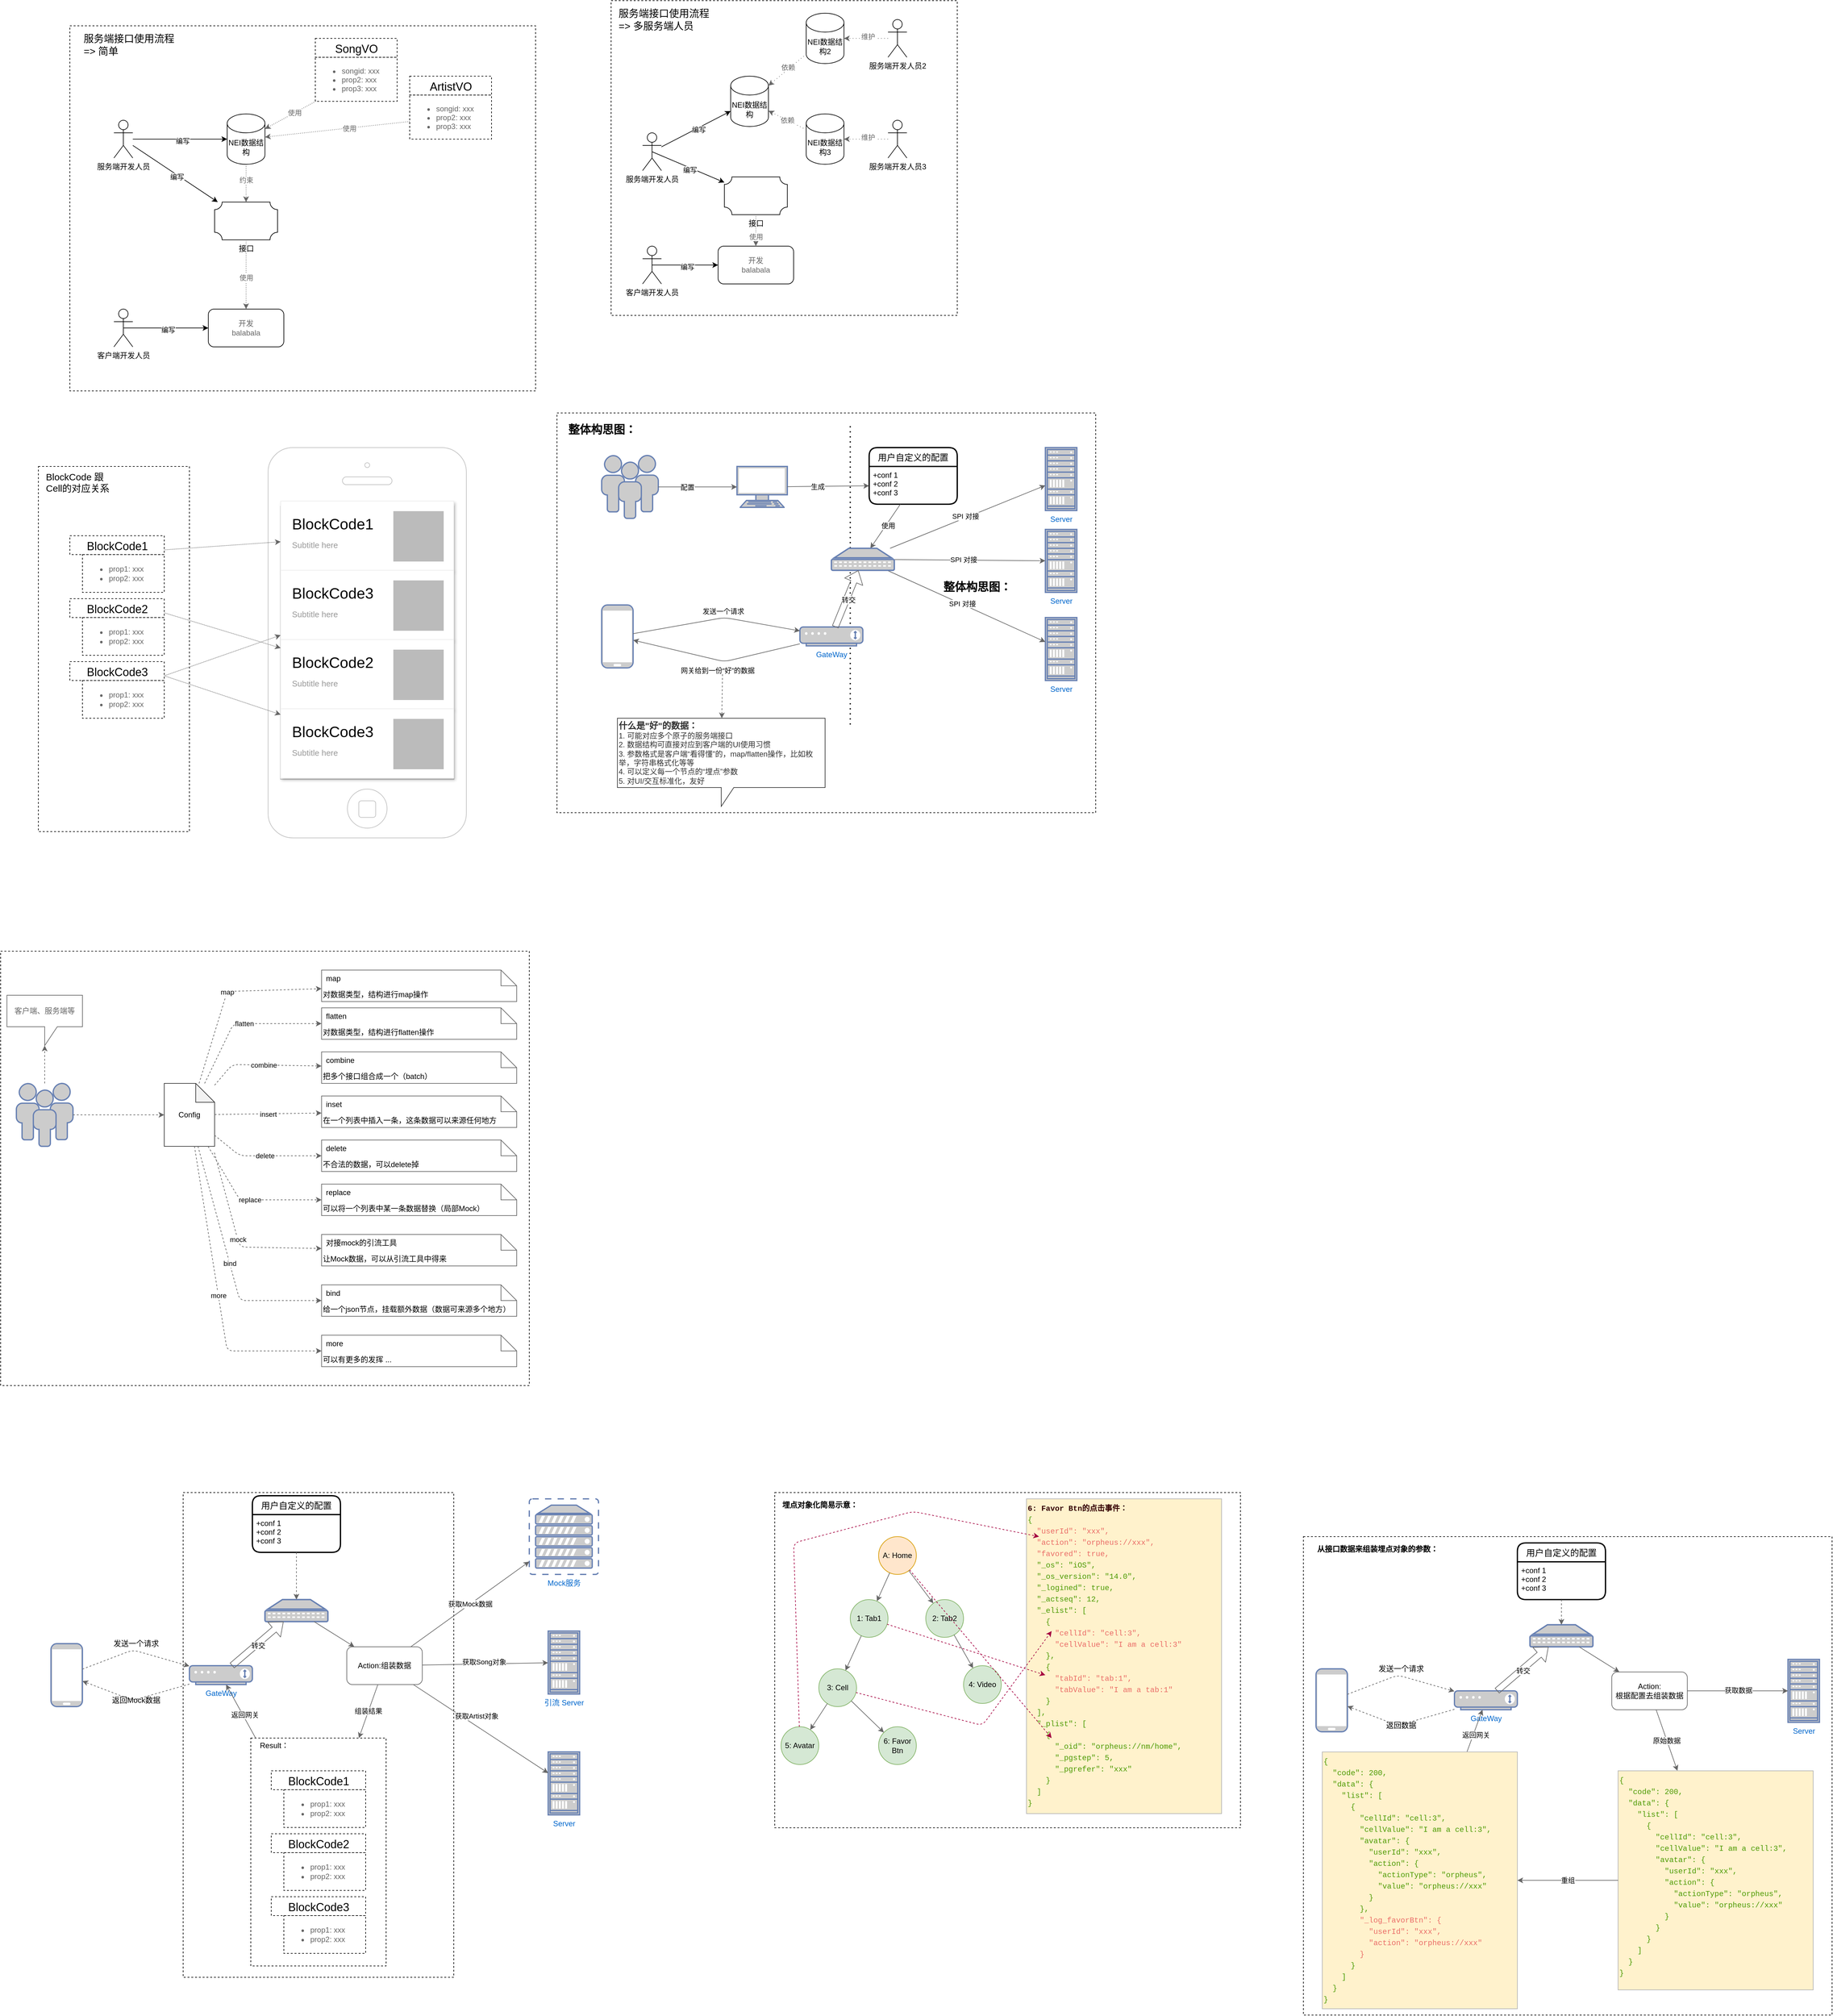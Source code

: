 <mxfile version="14.2.9" type="github">
  <diagram id="r_vw6CsHLJ4ac5ICjpQG" name="Page-1">
    <mxGraphModel dx="1381" dy="780" grid="1" gridSize="10" guides="1" tooltips="1" connect="1" arrows="1" fold="1" page="1" pageScale="1" pageWidth="827" pageHeight="1169" math="0" shadow="0">
      <root>
        <mxCell id="0" />
        <mxCell id="1" parent="0" />
        <mxCell id="E5MzTIvvlh8kFoHkYypJ-26" value="" style="whiteSpace=wrap;html=1;rounded=0;dashed=1;strokeColor=#000000;fontColor=#666666;fillColor=none;" parent="1" vertex="1">
          <mxGeometry x="140" y="230" width="740" height="580" as="geometry" />
        </mxCell>
        <mxCell id="UPzJdeDVFT6u3OyswZDg-1" value="服务端开发人员" style="shape=umlActor;verticalLabelPosition=bottom;verticalAlign=top;html=1;outlineConnect=0;" parent="1" vertex="1">
          <mxGeometry x="210" y="380" width="30" height="60" as="geometry" />
        </mxCell>
        <mxCell id="UPzJdeDVFT6u3OyswZDg-2" value="NEI数据结构" style="shape=cylinder3;whiteSpace=wrap;html=1;boundedLbl=1;backgroundOutline=1;size=15;" parent="1" vertex="1">
          <mxGeometry x="390" y="370" width="60" height="80" as="geometry" />
        </mxCell>
        <mxCell id="UPzJdeDVFT6u3OyswZDg-3" value="" style="endArrow=classic;html=1;" parent="1" source="UPzJdeDVFT6u3OyswZDg-1" target="UPzJdeDVFT6u3OyswZDg-2" edge="1">
          <mxGeometry width="50" height="50" relative="1" as="geometry">
            <mxPoint x="280" y="640" as="sourcePoint" />
            <mxPoint x="330" y="590" as="targetPoint" />
          </mxGeometry>
        </mxCell>
        <mxCell id="UPzJdeDVFT6u3OyswZDg-4" value="编写" style="edgeLabel;html=1;align=center;verticalAlign=middle;resizable=0;points=[];" parent="UPzJdeDVFT6u3OyswZDg-3" vertex="1" connectable="0">
          <mxGeometry x="0.053" y="-3" relative="1" as="geometry">
            <mxPoint as="offset" />
          </mxGeometry>
        </mxCell>
        <mxCell id="UPzJdeDVFT6u3OyswZDg-5" value="接口" style="verticalLabelPosition=bottom;verticalAlign=top;html=1;shape=mxgraph.basic.plaque;dx=6;" parent="1" vertex="1">
          <mxGeometry x="370" y="510" width="100" height="60" as="geometry" />
        </mxCell>
        <mxCell id="UPzJdeDVFT6u3OyswZDg-6" value="" style="endArrow=classic;html=1;" parent="1" source="UPzJdeDVFT6u3OyswZDg-1" target="UPzJdeDVFT6u3OyswZDg-5" edge="1">
          <mxGeometry width="50" height="50" relative="1" as="geometry">
            <mxPoint x="170" y="560" as="sourcePoint" />
            <mxPoint x="320" y="560" as="targetPoint" />
          </mxGeometry>
        </mxCell>
        <mxCell id="UPzJdeDVFT6u3OyswZDg-7" value="编写" style="edgeLabel;html=1;align=center;verticalAlign=middle;resizable=0;points=[];" parent="UPzJdeDVFT6u3OyswZDg-6" vertex="1" connectable="0">
          <mxGeometry x="0.053" y="-3" relative="1" as="geometry">
            <mxPoint as="offset" />
          </mxGeometry>
        </mxCell>
        <mxCell id="UPzJdeDVFT6u3OyswZDg-8" value="" style="endArrow=classic;html=1;dashed=1;dashPattern=1 2;fontColor=#666666;strokeColor=#666666;" parent="1" source="UPzJdeDVFT6u3OyswZDg-2" target="UPzJdeDVFT6u3OyswZDg-5" edge="1">
          <mxGeometry width="50" height="50" relative="1" as="geometry">
            <mxPoint x="510" y="520" as="sourcePoint" />
            <mxPoint x="560" y="470" as="targetPoint" />
          </mxGeometry>
        </mxCell>
        <mxCell id="UPzJdeDVFT6u3OyswZDg-9" value="约束" style="edgeLabel;html=1;align=center;verticalAlign=middle;resizable=0;points=[];fontColor=#666666;" parent="UPzJdeDVFT6u3OyswZDg-8" vertex="1" connectable="0">
          <mxGeometry x="-0.167" relative="1" as="geometry">
            <mxPoint as="offset" />
          </mxGeometry>
        </mxCell>
        <mxCell id="UPzJdeDVFT6u3OyswZDg-10" value="客户端开发人员" style="shape=umlActor;verticalLabelPosition=bottom;verticalAlign=top;html=1;outlineConnect=0;" parent="1" vertex="1">
          <mxGeometry x="210" y="680" width="30" height="60" as="geometry" />
        </mxCell>
        <mxCell id="UPzJdeDVFT6u3OyswZDg-11" value="开发&lt;br&gt;balabala" style="rounded=1;whiteSpace=wrap;html=1;fontColor=#666666;" parent="1" vertex="1">
          <mxGeometry x="360" y="680" width="120" height="60" as="geometry" />
        </mxCell>
        <mxCell id="UPzJdeDVFT6u3OyswZDg-12" value="" style="endArrow=classic;html=1;exitX=0.5;exitY=0.5;exitDx=0;exitDy=0;exitPerimeter=0;" parent="1" source="UPzJdeDVFT6u3OyswZDg-10" target="UPzJdeDVFT6u3OyswZDg-11" edge="1">
          <mxGeometry width="50" height="50" relative="1" as="geometry">
            <mxPoint x="190" y="860" as="sourcePoint" />
            <mxPoint x="325" y="950" as="targetPoint" />
          </mxGeometry>
        </mxCell>
        <mxCell id="UPzJdeDVFT6u3OyswZDg-13" value="编写" style="edgeLabel;html=1;align=center;verticalAlign=middle;resizable=0;points=[];" parent="UPzJdeDVFT6u3OyswZDg-12" vertex="1" connectable="0">
          <mxGeometry x="0.053" y="-3" relative="1" as="geometry">
            <mxPoint as="offset" />
          </mxGeometry>
        </mxCell>
        <mxCell id="UPzJdeDVFT6u3OyswZDg-14" value="" style="endArrow=classic;html=1;dashed=1;dashPattern=1 2;fontColor=#666666;strokeColor=#666666;" parent="1" source="UPzJdeDVFT6u3OyswZDg-5" target="UPzJdeDVFT6u3OyswZDg-11" edge="1">
          <mxGeometry width="50" height="50" relative="1" as="geometry">
            <mxPoint x="580" y="670" as="sourcePoint" />
            <mxPoint x="580" y="730" as="targetPoint" />
          </mxGeometry>
        </mxCell>
        <mxCell id="UPzJdeDVFT6u3OyswZDg-15" value="使用" style="edgeLabel;html=1;align=center;verticalAlign=middle;resizable=0;points=[];fontColor=#666666;" parent="UPzJdeDVFT6u3OyswZDg-14" vertex="1" connectable="0">
          <mxGeometry x="-0.167" relative="1" as="geometry">
            <mxPoint y="14" as="offset" />
          </mxGeometry>
        </mxCell>
        <mxCell id="UPzJdeDVFT6u3OyswZDg-16" value="&lt;ul&gt;&lt;li&gt;songid: xxx&lt;/li&gt;&lt;li&gt;prop2: xxx&lt;/li&gt;&lt;li&gt;prop3: xxx&lt;/li&gt;&lt;/ul&gt;" style="text;fillColor=none;html=1;whiteSpace=wrap;verticalAlign=middle;overflow=hidden;fontColor=#666666;rounded=0;dashed=1;strokeColor=#000000;" parent="1" vertex="1">
          <mxGeometry x="530" y="280" width="130" height="70" as="geometry" />
        </mxCell>
        <mxCell id="UPzJdeDVFT6u3OyswZDg-17" value="&lt;span style=&quot;font-weight: normal&quot;&gt;&lt;font style=&quot;font-size: 18px&quot;&gt;SongVO&lt;/font&gt;&lt;/span&gt;" style="text;fillColor=none;html=1;fontSize=24;fontStyle=1;verticalAlign=middle;align=center;rounded=0;dashed=1;strokeColor=#000000;" parent="1" vertex="1">
          <mxGeometry x="530" y="250" width="130" height="30" as="geometry" />
        </mxCell>
        <mxCell id="UPzJdeDVFT6u3OyswZDg-18" value="&lt;ul&gt;&lt;li&gt;songid: xxx&lt;/li&gt;&lt;li&gt;prop2: xxx&lt;/li&gt;&lt;li&gt;prop3: xxx&lt;/li&gt;&lt;/ul&gt;" style="text;fillColor=none;html=1;whiteSpace=wrap;verticalAlign=middle;overflow=hidden;fontColor=#666666;rounded=0;dashed=1;strokeColor=#000000;" parent="1" vertex="1">
          <mxGeometry x="680" y="340" width="130" height="70" as="geometry" />
        </mxCell>
        <mxCell id="UPzJdeDVFT6u3OyswZDg-19" value="&lt;span style=&quot;font-weight: normal&quot;&gt;&lt;font style=&quot;font-size: 18px&quot;&gt;ArtistVO&lt;/font&gt;&lt;/span&gt;" style="text;fillColor=none;html=1;fontSize=24;fontStyle=1;verticalAlign=middle;align=center;rounded=0;dashed=1;strokeColor=#000000;" parent="1" vertex="1">
          <mxGeometry x="680" y="310" width="130" height="30" as="geometry" />
        </mxCell>
        <mxCell id="UPzJdeDVFT6u3OyswZDg-20" value="" style="endArrow=classic;html=1;dashed=1;dashPattern=1 2;fontColor=#666666;strokeColor=#666666;" parent="1" source="UPzJdeDVFT6u3OyswZDg-16" target="UPzJdeDVFT6u3OyswZDg-2" edge="1">
          <mxGeometry width="50" height="50" relative="1" as="geometry">
            <mxPoint x="590" y="340" as="sourcePoint" />
            <mxPoint x="590" y="400" as="targetPoint" />
          </mxGeometry>
        </mxCell>
        <mxCell id="UPzJdeDVFT6u3OyswZDg-21" value="使用" style="edgeLabel;html=1;align=center;verticalAlign=middle;resizable=0;points=[];fontColor=#666666;" parent="UPzJdeDVFT6u3OyswZDg-20" vertex="1" connectable="0">
          <mxGeometry x="-0.167" relative="1" as="geometry">
            <mxPoint as="offset" />
          </mxGeometry>
        </mxCell>
        <mxCell id="UPzJdeDVFT6u3OyswZDg-22" value="" style="endArrow=classic;html=1;dashed=1;dashPattern=1 2;fontColor=#666666;strokeColor=#666666;" parent="1" source="UPzJdeDVFT6u3OyswZDg-18" target="UPzJdeDVFT6u3OyswZDg-2" edge="1">
          <mxGeometry width="50" height="50" relative="1" as="geometry">
            <mxPoint x="479.31" y="310" as="sourcePoint" />
            <mxPoint x="447.931" y="380" as="targetPoint" />
          </mxGeometry>
        </mxCell>
        <mxCell id="UPzJdeDVFT6u3OyswZDg-23" value="使用" style="edgeLabel;html=1;align=center;verticalAlign=middle;resizable=0;points=[];fontColor=#666666;" parent="UPzJdeDVFT6u3OyswZDg-22" vertex="1" connectable="0">
          <mxGeometry x="-0.167" relative="1" as="geometry">
            <mxPoint as="offset" />
          </mxGeometry>
        </mxCell>
        <mxCell id="UPzJdeDVFT6u3OyswZDg-55" value="" style="whiteSpace=wrap;html=1;rounded=0;dashed=1;strokeColor=#000000;fontColor=#666666;fillColor=none;" parent="1" vertex="1">
          <mxGeometry x="1000" y="190" width="550" height="500" as="geometry" />
        </mxCell>
        <mxCell id="UPzJdeDVFT6u3OyswZDg-56" value="服务端开发人员" style="shape=umlActor;verticalLabelPosition=bottom;verticalAlign=top;html=1;outlineConnect=0;" parent="1" vertex="1">
          <mxGeometry x="1050" y="400" width="30" height="60" as="geometry" />
        </mxCell>
        <mxCell id="UPzJdeDVFT6u3OyswZDg-57" value="服务端开发人员2" style="shape=umlActor;verticalLabelPosition=bottom;verticalAlign=top;html=1;outlineConnect=0;" parent="1" vertex="1">
          <mxGeometry x="1440" y="220" width="30" height="60" as="geometry" />
        </mxCell>
        <mxCell id="UPzJdeDVFT6u3OyswZDg-58" value="NEI数据结构" style="shape=cylinder3;whiteSpace=wrap;html=1;boundedLbl=1;backgroundOutline=1;size=15;" parent="1" vertex="1">
          <mxGeometry x="1190" y="310" width="60" height="80" as="geometry" />
        </mxCell>
        <mxCell id="UPzJdeDVFT6u3OyswZDg-59" value="接口" style="verticalLabelPosition=bottom;verticalAlign=top;html=1;shape=mxgraph.basic.plaque;dx=6;" parent="1" vertex="1">
          <mxGeometry x="1180" y="470" width="100" height="60" as="geometry" />
        </mxCell>
        <mxCell id="UPzJdeDVFT6u3OyswZDg-60" value="NEI数据结构2" style="shape=cylinder3;whiteSpace=wrap;html=1;boundedLbl=1;backgroundOutline=1;size=15;" parent="1" vertex="1">
          <mxGeometry x="1310" y="210" width="60" height="80" as="geometry" />
        </mxCell>
        <mxCell id="UPzJdeDVFT6u3OyswZDg-61" value="服务端开发人员3" style="shape=umlActor;verticalLabelPosition=bottom;verticalAlign=top;html=1;outlineConnect=0;" parent="1" vertex="1">
          <mxGeometry x="1440" y="380" width="30" height="60" as="geometry" />
        </mxCell>
        <mxCell id="UPzJdeDVFT6u3OyswZDg-62" value="NEI数据结构3" style="shape=cylinder3;whiteSpace=wrap;html=1;boundedLbl=1;backgroundOutline=1;size=15;" parent="1" vertex="1">
          <mxGeometry x="1310" y="370" width="60" height="80" as="geometry" />
        </mxCell>
        <mxCell id="UPzJdeDVFT6u3OyswZDg-63" value="" style="endArrow=classic;html=1;dashed=1;dashPattern=1 4;strokeColor=#666666;" parent="1" source="UPzJdeDVFT6u3OyswZDg-60" target="UPzJdeDVFT6u3OyswZDg-58" edge="1">
          <mxGeometry width="50" height="50" relative="1" as="geometry">
            <mxPoint x="1280" y="250" as="sourcePoint" />
            <mxPoint x="1330" y="200" as="targetPoint" />
          </mxGeometry>
        </mxCell>
        <mxCell id="UPzJdeDVFT6u3OyswZDg-64" value="&lt;font color=&quot;#666666&quot;&gt;依赖&lt;/font&gt;" style="edgeLabel;html=1;align=center;verticalAlign=middle;resizable=0;points=[];" parent="UPzJdeDVFT6u3OyswZDg-63" vertex="1" connectable="0">
          <mxGeometry x="-0.087" y="-3" relative="1" as="geometry">
            <mxPoint as="offset" />
          </mxGeometry>
        </mxCell>
        <mxCell id="UPzJdeDVFT6u3OyswZDg-65" value="&lt;font color=&quot;#666666&quot;&gt;依赖&lt;/font&gt;" style="endArrow=classic;html=1;dashed=1;dashPattern=1 4;strokeColor=#666666;" parent="1" source="UPzJdeDVFT6u3OyswZDg-62" target="UPzJdeDVFT6u3OyswZDg-58" edge="1">
          <mxGeometry width="50" height="50" relative="1" as="geometry">
            <mxPoint x="1380" y="293.333" as="sourcePoint" />
            <mxPoint x="1260" y="346.667" as="targetPoint" />
          </mxGeometry>
        </mxCell>
        <mxCell id="UPzJdeDVFT6u3OyswZDg-66" value="" style="endArrow=classic;html=1;dashed=1;dashPattern=1 4;strokeColor=#666666;" parent="1" source="UPzJdeDVFT6u3OyswZDg-57" target="UPzJdeDVFT6u3OyswZDg-60" edge="1">
          <mxGeometry width="50" height="50" relative="1" as="geometry">
            <mxPoint x="1380" y="293.333" as="sourcePoint" />
            <mxPoint x="1260" y="346.667" as="targetPoint" />
          </mxGeometry>
        </mxCell>
        <mxCell id="UPzJdeDVFT6u3OyswZDg-67" value="&lt;font color=&quot;#666666&quot;&gt;维护&lt;/font&gt;" style="edgeLabel;html=1;align=center;verticalAlign=middle;resizable=0;points=[];" parent="UPzJdeDVFT6u3OyswZDg-66" vertex="1" connectable="0">
          <mxGeometry x="-0.087" y="-3" relative="1" as="geometry">
            <mxPoint as="offset" />
          </mxGeometry>
        </mxCell>
        <mxCell id="UPzJdeDVFT6u3OyswZDg-68" value="" style="endArrow=classic;html=1;dashed=1;dashPattern=1 4;strokeColor=#666666;" parent="1" source="UPzJdeDVFT6u3OyswZDg-61" target="UPzJdeDVFT6u3OyswZDg-62" edge="1">
          <mxGeometry width="50" height="50" relative="1" as="geometry">
            <mxPoint x="1550" y="280" as="sourcePoint" />
            <mxPoint x="1440" y="280" as="targetPoint" />
          </mxGeometry>
        </mxCell>
        <mxCell id="UPzJdeDVFT6u3OyswZDg-69" value="&lt;font color=&quot;#666666&quot;&gt;维护&lt;/font&gt;" style="edgeLabel;html=1;align=center;verticalAlign=middle;resizable=0;points=[];" parent="UPzJdeDVFT6u3OyswZDg-68" vertex="1" connectable="0">
          <mxGeometry x="-0.087" y="-3" relative="1" as="geometry">
            <mxPoint as="offset" />
          </mxGeometry>
        </mxCell>
        <mxCell id="UPzJdeDVFT6u3OyswZDg-70" value="" style="endArrow=classic;html=1;" parent="1" source="UPzJdeDVFT6u3OyswZDg-56" target="UPzJdeDVFT6u3OyswZDg-58" edge="1">
          <mxGeometry width="50" height="50" relative="1" as="geometry">
            <mxPoint x="840" y="470" as="sourcePoint" />
            <mxPoint x="990" y="470" as="targetPoint" />
          </mxGeometry>
        </mxCell>
        <mxCell id="UPzJdeDVFT6u3OyswZDg-71" value="编写" style="edgeLabel;html=1;align=center;verticalAlign=middle;resizable=0;points=[];" parent="UPzJdeDVFT6u3OyswZDg-70" vertex="1" connectable="0">
          <mxGeometry x="0.053" y="-3" relative="1" as="geometry">
            <mxPoint as="offset" />
          </mxGeometry>
        </mxCell>
        <mxCell id="UPzJdeDVFT6u3OyswZDg-72" value="" style="endArrow=classic;html=1;exitX=0.5;exitY=0.5;exitDx=0;exitDy=0;exitPerimeter=0;" parent="1" source="UPzJdeDVFT6u3OyswZDg-56" target="UPzJdeDVFT6u3OyswZDg-59" edge="1">
          <mxGeometry width="50" height="50" relative="1" as="geometry">
            <mxPoint x="1090" y="432.258" as="sourcePoint" />
            <mxPoint x="1200" y="375.484" as="targetPoint" />
          </mxGeometry>
        </mxCell>
        <mxCell id="UPzJdeDVFT6u3OyswZDg-73" value="编写" style="edgeLabel;html=1;align=center;verticalAlign=middle;resizable=0;points=[];" parent="UPzJdeDVFT6u3OyswZDg-72" vertex="1" connectable="0">
          <mxGeometry x="0.053" y="-3" relative="1" as="geometry">
            <mxPoint as="offset" />
          </mxGeometry>
        </mxCell>
        <mxCell id="UPzJdeDVFT6u3OyswZDg-74" value="客户端开发人员" style="shape=umlActor;verticalLabelPosition=bottom;verticalAlign=top;html=1;outlineConnect=0;" parent="1" vertex="1">
          <mxGeometry x="1050" y="580" width="30" height="60" as="geometry" />
        </mxCell>
        <mxCell id="UPzJdeDVFT6u3OyswZDg-75" value="开发&lt;br&gt;balabala" style="rounded=1;whiteSpace=wrap;html=1;fontColor=#666666;" parent="1" vertex="1">
          <mxGeometry x="1170" y="580" width="120" height="60" as="geometry" />
        </mxCell>
        <mxCell id="UPzJdeDVFT6u3OyswZDg-76" value="" style="endArrow=classic;html=1;dashed=1;dashPattern=1 2;fontColor=#666666;strokeColor=#666666;" parent="1" source="UPzJdeDVFT6u3OyswZDg-59" target="UPzJdeDVFT6u3OyswZDg-75" edge="1">
          <mxGeometry width="50" height="50" relative="1" as="geometry">
            <mxPoint x="1240" y="540" as="sourcePoint" />
            <mxPoint x="1390" y="670" as="targetPoint" />
          </mxGeometry>
        </mxCell>
        <mxCell id="UPzJdeDVFT6u3OyswZDg-77" value="使用" style="edgeLabel;html=1;align=center;verticalAlign=middle;resizable=0;points=[];fontColor=#666666;" parent="UPzJdeDVFT6u3OyswZDg-76" vertex="1" connectable="0">
          <mxGeometry x="-0.167" relative="1" as="geometry">
            <mxPoint y="14" as="offset" />
          </mxGeometry>
        </mxCell>
        <mxCell id="UPzJdeDVFT6u3OyswZDg-78" value="" style="endArrow=classic;html=1;exitX=0.5;exitY=0.5;exitDx=0;exitDy=0;exitPerimeter=0;" parent="1" source="UPzJdeDVFT6u3OyswZDg-74" target="UPzJdeDVFT6u3OyswZDg-75" edge="1">
          <mxGeometry width="50" height="50" relative="1" as="geometry">
            <mxPoint x="1095" y="410" as="sourcePoint" />
            <mxPoint x="1210" y="458.788" as="targetPoint" />
          </mxGeometry>
        </mxCell>
        <mxCell id="UPzJdeDVFT6u3OyswZDg-79" value="编写" style="edgeLabel;html=1;align=center;verticalAlign=middle;resizable=0;points=[];" parent="UPzJdeDVFT6u3OyswZDg-78" vertex="1" connectable="0">
          <mxGeometry x="0.053" y="-3" relative="1" as="geometry">
            <mxPoint as="offset" />
          </mxGeometry>
        </mxCell>
        <mxCell id="UPzJdeDVFT6u3OyswZDg-80" value="&lt;font style=&quot;font-size: 16px&quot;&gt;服务端接口使用流程&lt;br&gt;=&amp;gt; 简单&lt;/font&gt;" style="text;html=1;strokeColor=none;fillColor=none;align=left;verticalAlign=middle;whiteSpace=wrap;rounded=0;" parent="1" vertex="1">
          <mxGeometry x="160" y="250" width="225" height="20" as="geometry" />
        </mxCell>
        <mxCell id="UPzJdeDVFT6u3OyswZDg-81" value="&lt;font style=&quot;font-size: 16px&quot;&gt;服务端接口使用流程 &lt;br&gt;=&amp;gt; 多服务端人员&lt;/font&gt;" style="text;html=1;strokeColor=none;fillColor=none;align=left;verticalAlign=middle;whiteSpace=wrap;rounded=0;" parent="1" vertex="1">
          <mxGeometry x="1010" y="210" width="260" height="20" as="geometry" />
        </mxCell>
        <mxCell id="TtXZ4pEhtIa7NEjMdjgf-1" value="&lt;ul&gt;&lt;li&gt;prop1: xxx&lt;/li&gt;&lt;li&gt;prop2: xxx&lt;/li&gt;&lt;/ul&gt;" style="text;fillColor=none;html=1;whiteSpace=wrap;verticalAlign=middle;overflow=hidden;fontColor=#666666;rounded=0;dashed=1;strokeColor=#000000;" vertex="1" parent="1">
          <mxGeometry x="160" y="1070" width="130" height="60" as="geometry" />
        </mxCell>
        <mxCell id="TtXZ4pEhtIa7NEjMdjgf-2" value="&lt;span style=&quot;font-size: 18px ; font-weight: 400&quot;&gt;BlockCode1&lt;/span&gt;" style="text;fillColor=none;html=1;fontSize=24;fontStyle=1;verticalAlign=middle;align=center;rounded=0;dashed=1;strokeColor=#000000;" vertex="1" parent="1">
          <mxGeometry x="140" y="1040" width="150" height="30" as="geometry" />
        </mxCell>
        <mxCell id="TtXZ4pEhtIa7NEjMdjgf-3" value="&lt;ul&gt;&lt;li&gt;prop1: xxx&lt;/li&gt;&lt;li&gt;prop2: xxx&lt;/li&gt;&lt;/ul&gt;" style="text;fillColor=none;html=1;whiteSpace=wrap;verticalAlign=middle;overflow=hidden;fontColor=#666666;rounded=0;dashed=1;strokeColor=#000000;" vertex="1" parent="1">
          <mxGeometry x="160" y="1170" width="130" height="60" as="geometry" />
        </mxCell>
        <mxCell id="TtXZ4pEhtIa7NEjMdjgf-4" value="&lt;span style=&quot;font-size: 18px ; font-weight: 400&quot;&gt;BlockCode2&lt;/span&gt;" style="text;fillColor=none;html=1;fontSize=24;fontStyle=1;verticalAlign=middle;align=center;rounded=0;dashed=1;strokeColor=#000000;" vertex="1" parent="1">
          <mxGeometry x="140" y="1140" width="150" height="30" as="geometry" />
        </mxCell>
        <mxCell id="TtXZ4pEhtIa7NEjMdjgf-5" value="&lt;ul&gt;&lt;li&gt;prop1: xxx&lt;/li&gt;&lt;li&gt;prop2: xxx&lt;/li&gt;&lt;/ul&gt;" style="text;fillColor=none;html=1;whiteSpace=wrap;verticalAlign=middle;overflow=hidden;fontColor=#666666;rounded=0;dashed=1;strokeColor=#000000;" vertex="1" parent="1">
          <mxGeometry x="160" y="1270" width="130" height="60" as="geometry" />
        </mxCell>
        <mxCell id="TtXZ4pEhtIa7NEjMdjgf-6" value="&lt;span style=&quot;font-size: 18px ; font-weight: 400&quot;&gt;BlockCode3&lt;/span&gt;" style="text;fillColor=none;html=1;fontSize=24;fontStyle=1;verticalAlign=middle;align=center;rounded=0;dashed=1;strokeColor=#000000;" vertex="1" parent="1">
          <mxGeometry x="140" y="1240" width="150" height="30" as="geometry" />
        </mxCell>
        <mxCell id="TtXZ4pEhtIa7NEjMdjgf-69" value="" style="html=1;verticalLabelPosition=bottom;labelBackgroundColor=#ffffff;verticalAlign=top;shadow=0;dashed=0;strokeWidth=1;shape=mxgraph.ios7.misc.iphone;strokeColor=#c0c0c0;" vertex="1" parent="1">
          <mxGeometry x="455" y="900" width="315" height="620" as="geometry" />
        </mxCell>
        <mxCell id="TtXZ4pEhtIa7NEjMdjgf-70" value="BlockCode1" style="dashed=0;shape=rect;fillColor=#ffffff;strokeColor=#eeeeee;shadow=1;fontColor=#000000;fontSize=24;fontStyle=0;verticalAlign=top;spacingBottom=0;spacingLeft=16;spacingTop=15;align=left;" vertex="1" parent="1">
          <mxGeometry x="475" y="985" width="275" height="110" as="geometry" />
        </mxCell>
        <mxCell id="TtXZ4pEhtIa7NEjMdjgf-71" value="Subtitle here" style="text;fontColor=#999999;fontSize=13;fontStyle=0;verticalAlign=middle;spacingBottom=0;spacingLeft=16;" vertex="1" parent="TtXZ4pEhtIa7NEjMdjgf-70">
          <mxGeometry width="246" height="20" relative="1" as="geometry">
            <mxPoint y="59" as="offset" />
          </mxGeometry>
        </mxCell>
        <mxCell id="TtXZ4pEhtIa7NEjMdjgf-72" value="" style="shape=rect;fillColor=#bbbbbb;strokeColor=none;" vertex="1" parent="TtXZ4pEhtIa7NEjMdjgf-70">
          <mxGeometry x="1" width="80" height="80" relative="1" as="geometry">
            <mxPoint x="-96" y="16" as="offset" />
          </mxGeometry>
        </mxCell>
        <mxCell id="TtXZ4pEhtIa7NEjMdjgf-82" value="BlockCode3" style="dashed=0;shape=rect;fillColor=#ffffff;strokeColor=#eeeeee;shadow=1;fontColor=#000000;fontSize=24;fontStyle=0;verticalAlign=top;spacingBottom=0;spacingLeft=16;spacingTop=15;align=left;" vertex="1" parent="1">
          <mxGeometry x="475" y="1095" width="275" height="110" as="geometry" />
        </mxCell>
        <mxCell id="TtXZ4pEhtIa7NEjMdjgf-83" value="Subtitle here" style="text;fontColor=#999999;fontSize=13;fontStyle=0;verticalAlign=middle;spacingBottom=0;spacingLeft=16;" vertex="1" parent="TtXZ4pEhtIa7NEjMdjgf-82">
          <mxGeometry width="246" height="20" relative="1" as="geometry">
            <mxPoint y="59" as="offset" />
          </mxGeometry>
        </mxCell>
        <mxCell id="TtXZ4pEhtIa7NEjMdjgf-84" value="" style="shape=rect;fillColor=#bbbbbb;strokeColor=none;" vertex="1" parent="TtXZ4pEhtIa7NEjMdjgf-82">
          <mxGeometry x="1" width="80" height="80" relative="1" as="geometry">
            <mxPoint x="-96" y="16" as="offset" />
          </mxGeometry>
        </mxCell>
        <mxCell id="TtXZ4pEhtIa7NEjMdjgf-86" value="BlockCode2" style="dashed=0;shape=rect;fillColor=#ffffff;strokeColor=#eeeeee;shadow=1;fontColor=#000000;fontSize=24;fontStyle=0;verticalAlign=top;spacingBottom=0;spacingLeft=16;spacingTop=15;align=left;" vertex="1" parent="1">
          <mxGeometry x="475" y="1205" width="275" height="110" as="geometry" />
        </mxCell>
        <mxCell id="TtXZ4pEhtIa7NEjMdjgf-87" value="Subtitle here" style="text;fontColor=#999999;fontSize=13;fontStyle=0;verticalAlign=middle;spacingBottom=0;spacingLeft=16;" vertex="1" parent="TtXZ4pEhtIa7NEjMdjgf-86">
          <mxGeometry width="246" height="20" relative="1" as="geometry">
            <mxPoint y="59" as="offset" />
          </mxGeometry>
        </mxCell>
        <mxCell id="TtXZ4pEhtIa7NEjMdjgf-88" value="" style="shape=rect;fillColor=#bbbbbb;strokeColor=none;" vertex="1" parent="TtXZ4pEhtIa7NEjMdjgf-86">
          <mxGeometry x="1" width="80" height="80" relative="1" as="geometry">
            <mxPoint x="-96" y="16" as="offset" />
          </mxGeometry>
        </mxCell>
        <mxCell id="TtXZ4pEhtIa7NEjMdjgf-89" value="BlockCode3" style="dashed=0;shape=rect;fillColor=#ffffff;strokeColor=#eeeeee;shadow=1;fontColor=#000000;fontSize=24;fontStyle=0;verticalAlign=top;spacingBottom=0;spacingLeft=16;spacingTop=15;align=left;" vertex="1" parent="1">
          <mxGeometry x="475" y="1315" width="275" height="110" as="geometry" />
        </mxCell>
        <mxCell id="TtXZ4pEhtIa7NEjMdjgf-90" value="Subtitle here" style="text;fontColor=#999999;fontSize=13;fontStyle=0;verticalAlign=middle;spacingBottom=0;spacingLeft=16;" vertex="1" parent="TtXZ4pEhtIa7NEjMdjgf-89">
          <mxGeometry width="246" height="20" relative="1" as="geometry">
            <mxPoint y="59" as="offset" />
          </mxGeometry>
        </mxCell>
        <mxCell id="TtXZ4pEhtIa7NEjMdjgf-91" value="" style="shape=rect;fillColor=#bbbbbb;strokeColor=none;" vertex="1" parent="TtXZ4pEhtIa7NEjMdjgf-89">
          <mxGeometry x="1" width="80" height="80" relative="1" as="geometry">
            <mxPoint x="-96" y="16" as="offset" />
          </mxGeometry>
        </mxCell>
        <mxCell id="TtXZ4pEhtIa7NEjMdjgf-92" value="" style="endArrow=classic;html=1;dashed=1;dashPattern=1 1;strokeColor=#666666;exitX=1;exitY=0.75;exitDx=0;exitDy=0;" edge="1" parent="1" source="TtXZ4pEhtIa7NEjMdjgf-2" target="TtXZ4pEhtIa7NEjMdjgf-70">
          <mxGeometry width="50" height="50" relative="1" as="geometry">
            <mxPoint x="310" y="990" as="sourcePoint" />
            <mxPoint x="360" y="940" as="targetPoint" />
          </mxGeometry>
        </mxCell>
        <mxCell id="TtXZ4pEhtIa7NEjMdjgf-93" value="" style="endArrow=classic;html=1;dashed=1;dashPattern=1 1;strokeColor=#666666;exitX=1;exitY=0.75;exitDx=0;exitDy=0;" edge="1" parent="1" source="TtXZ4pEhtIa7NEjMdjgf-6" target="TtXZ4pEhtIa7NEjMdjgf-82">
          <mxGeometry width="50" height="50" relative="1" as="geometry">
            <mxPoint x="340" y="1042.098" as="sourcePoint" />
            <mxPoint x="485" y="1046.154" as="targetPoint" />
          </mxGeometry>
        </mxCell>
        <mxCell id="TtXZ4pEhtIa7NEjMdjgf-94" value="" style="endArrow=classic;html=1;dashed=1;dashPattern=1 1;strokeColor=#666666;exitX=1;exitY=0.75;exitDx=0;exitDy=0;" edge="1" parent="1" source="TtXZ4pEhtIa7NEjMdjgf-4" target="TtXZ4pEhtIa7NEjMdjgf-86">
          <mxGeometry width="50" height="50" relative="1" as="geometry">
            <mxPoint x="281.786" y="1250" as="sourcePoint" />
            <mxPoint x="485" y="1196.321" as="targetPoint" />
          </mxGeometry>
        </mxCell>
        <mxCell id="TtXZ4pEhtIa7NEjMdjgf-95" value="" style="endArrow=classic;html=1;dashed=1;dashPattern=1 1;strokeColor=#666666;exitX=1;exitY=0.75;exitDx=0;exitDy=0;" edge="1" parent="1" source="TtXZ4pEhtIa7NEjMdjgf-6" target="TtXZ4pEhtIa7NEjMdjgf-89">
          <mxGeometry width="50" height="50" relative="1" as="geometry">
            <mxPoint x="291.786" y="1260" as="sourcePoint" />
            <mxPoint x="495" y="1206.321" as="targetPoint" />
          </mxGeometry>
        </mxCell>
        <mxCell id="TtXZ4pEhtIa7NEjMdjgf-96" value="" style="whiteSpace=wrap;html=1;rounded=0;dashed=1;strokeColor=#000000;fontColor=#666666;fillColor=none;" vertex="1" parent="1">
          <mxGeometry x="90" y="930" width="240" height="580" as="geometry" />
        </mxCell>
        <mxCell id="TtXZ4pEhtIa7NEjMdjgf-97" value="&lt;font style=&quot;font-size: 15px&quot;&gt;BlockCode 跟Cell的对应关系&lt;/font&gt;" style="text;html=1;strokeColor=none;fillColor=none;align=left;verticalAlign=middle;whiteSpace=wrap;rounded=0;" vertex="1" parent="1">
          <mxGeometry x="100" y="940" width="110" height="30" as="geometry" />
        </mxCell>
        <mxCell id="TtXZ4pEhtIa7NEjMdjgf-138" value="" style="whiteSpace=wrap;html=1;rounded=0;dashed=1;strokeColor=#000000;fontColor=#666666;fillColor=none;" vertex="1" parent="1">
          <mxGeometry x="914" y="845" width="856" height="635" as="geometry" />
        </mxCell>
        <mxCell id="TtXZ4pEhtIa7NEjMdjgf-139" value="" style="fontColor=#0066CC;verticalAlign=top;verticalLabelPosition=bottom;labelPosition=center;align=center;html=1;outlineConnect=0;fillColor=#CCCCCC;strokeColor=#6881B3;gradientColor=none;gradientDirection=north;strokeWidth=2;shape=mxgraph.networks.mobile;" vertex="1" parent="1">
          <mxGeometry x="985" y="1150" width="50" height="100" as="geometry" />
        </mxCell>
        <mxCell id="TtXZ4pEhtIa7NEjMdjgf-140" value="Server" style="fontColor=#0066CC;verticalAlign=top;verticalLabelPosition=bottom;labelPosition=center;align=center;html=1;outlineConnect=0;fillColor=#CCCCCC;strokeColor=#6881B3;gradientColor=none;gradientDirection=north;strokeWidth=2;shape=mxgraph.networks.rack;" vertex="1" parent="1">
          <mxGeometry x="1690" y="900" width="50" height="100" as="geometry" />
        </mxCell>
        <mxCell id="TtXZ4pEhtIa7NEjMdjgf-141" value="Server" style="fontColor=#0066CC;verticalAlign=top;verticalLabelPosition=bottom;labelPosition=center;align=center;html=1;outlineConnect=0;fillColor=#CCCCCC;strokeColor=#6881B3;gradientColor=none;gradientDirection=north;strokeWidth=2;shape=mxgraph.networks.rack;" vertex="1" parent="1">
          <mxGeometry x="1690" y="1030" width="50" height="100" as="geometry" />
        </mxCell>
        <mxCell id="TtXZ4pEhtIa7NEjMdjgf-142" value="Server" style="fontColor=#0066CC;verticalAlign=top;verticalLabelPosition=bottom;labelPosition=center;align=center;html=1;outlineConnect=0;fillColor=#CCCCCC;strokeColor=#6881B3;gradientColor=none;gradientDirection=north;strokeWidth=2;shape=mxgraph.networks.rack;" vertex="1" parent="1">
          <mxGeometry x="1690" y="1170" width="50" height="100" as="geometry" />
        </mxCell>
        <mxCell id="TtXZ4pEhtIa7NEjMdjgf-143" value="" style="endArrow=none;dashed=1;html=1;dashPattern=1 3;strokeWidth=2;" edge="1" parent="1">
          <mxGeometry width="50" height="50" relative="1" as="geometry">
            <mxPoint x="1380" y="1340" as="sourcePoint" />
            <mxPoint x="1380" y="860" as="targetPoint" />
          </mxGeometry>
        </mxCell>
        <mxCell id="TtXZ4pEhtIa7NEjMdjgf-144" value="GateWay" style="fontColor=#0066CC;verticalAlign=top;verticalLabelPosition=bottom;labelPosition=center;align=center;html=1;outlineConnect=0;fillColor=#CCCCCC;strokeColor=#6881B3;gradientColor=none;gradientDirection=north;strokeWidth=2;shape=mxgraph.networks.modem;" vertex="1" parent="1">
          <mxGeometry x="1300" y="1185" width="100" height="30" as="geometry" />
        </mxCell>
        <mxCell id="TtXZ4pEhtIa7NEjMdjgf-145" value="" style="endArrow=classic;html=1;strokeColor=#666666;" edge="1" parent="1" source="TtXZ4pEhtIa7NEjMdjgf-139" target="TtXZ4pEhtIa7NEjMdjgf-144">
          <mxGeometry width="50" height="50" relative="1" as="geometry">
            <mxPoint x="1140" y="1460" as="sourcePoint" />
            <mxPoint x="1190" y="1410" as="targetPoint" />
            <Array as="points">
              <mxPoint x="1180" y="1170" />
            </Array>
          </mxGeometry>
        </mxCell>
        <mxCell id="TtXZ4pEhtIa7NEjMdjgf-146" value="发送一个请求" style="edgeLabel;html=1;align=center;verticalAlign=middle;resizable=0;points=[];" vertex="1" connectable="0" parent="TtXZ4pEhtIa7NEjMdjgf-145">
          <mxGeometry x="-0.317" relative="1" as="geometry">
            <mxPoint x="51.84" y="-20.14" as="offset" />
          </mxGeometry>
        </mxCell>
        <mxCell id="TtXZ4pEhtIa7NEjMdjgf-147" value="" style="endArrow=classic;html=1;strokeColor=#666666;" edge="1" parent="1" source="TtXZ4pEhtIa7NEjMdjgf-159" target="TtXZ4pEhtIa7NEjMdjgf-140">
          <mxGeometry width="50" height="50" relative="1" as="geometry">
            <mxPoint x="1250" y="1370" as="sourcePoint" />
            <mxPoint x="1300" y="1320" as="targetPoint" />
          </mxGeometry>
        </mxCell>
        <mxCell id="TtXZ4pEhtIa7NEjMdjgf-148" value="SPI 对接" style="edgeLabel;html=1;align=center;verticalAlign=middle;resizable=0;points=[];" vertex="1" connectable="0" parent="TtXZ4pEhtIa7NEjMdjgf-147">
          <mxGeometry x="-0.02" y="3" relative="1" as="geometry">
            <mxPoint as="offset" />
          </mxGeometry>
        </mxCell>
        <mxCell id="TtXZ4pEhtIa7NEjMdjgf-149" value="" style="endArrow=classic;html=1;strokeColor=#666666;" edge="1" parent="1" source="TtXZ4pEhtIa7NEjMdjgf-159" target="TtXZ4pEhtIa7NEjMdjgf-141">
          <mxGeometry width="50" height="50" relative="1" as="geometry">
            <mxPoint x="1412" y="1150" as="sourcePoint" />
            <mxPoint x="1570" y="1037.073" as="targetPoint" />
          </mxGeometry>
        </mxCell>
        <mxCell id="TtXZ4pEhtIa7NEjMdjgf-150" value="SPI 对接" style="edgeLabel;html=1;align=center;verticalAlign=middle;resizable=0;points=[];" vertex="1" connectable="0" parent="TtXZ4pEhtIa7NEjMdjgf-149">
          <mxGeometry x="-0.277" relative="1" as="geometry">
            <mxPoint x="23" y="-1.09" as="offset" />
          </mxGeometry>
        </mxCell>
        <mxCell id="TtXZ4pEhtIa7NEjMdjgf-151" value="" style="endArrow=classic;html=1;strokeColor=#666666;" edge="1" parent="1" source="TtXZ4pEhtIa7NEjMdjgf-159" target="TtXZ4pEhtIa7NEjMdjgf-142">
          <mxGeometry width="50" height="50" relative="1" as="geometry">
            <mxPoint x="1421.964" y="1155" as="sourcePoint" />
            <mxPoint x="1580" y="1047.073" as="targetPoint" />
          </mxGeometry>
        </mxCell>
        <mxCell id="TtXZ4pEhtIa7NEjMdjgf-152" value="SPI 对接" style="edgeLabel;html=1;align=center;verticalAlign=middle;resizable=0;points=[];" vertex="1" connectable="0" parent="TtXZ4pEhtIa7NEjMdjgf-151">
          <mxGeometry x="-0.056" y="1" relative="1" as="geometry">
            <mxPoint as="offset" />
          </mxGeometry>
        </mxCell>
        <mxCell id="TtXZ4pEhtIa7NEjMdjgf-153" value="" style="endArrow=classic;html=1;strokeColor=#666666;" edge="1" parent="1" source="TtXZ4pEhtIa7NEjMdjgf-144" target="TtXZ4pEhtIa7NEjMdjgf-139">
          <mxGeometry width="50" height="50" relative="1" as="geometry">
            <mxPoint x="1040" y="1259.999" as="sourcePoint" />
            <mxPoint x="1330" y="1248.56" as="targetPoint" />
            <Array as="points">
              <mxPoint x="1180" y="1240" />
            </Array>
          </mxGeometry>
        </mxCell>
        <mxCell id="TtXZ4pEhtIa7NEjMdjgf-154" value="网关给到一份“好”的数据" style="edgeLabel;html=1;align=center;verticalAlign=middle;resizable=0;points=[];" vertex="1" connectable="0" parent="TtXZ4pEhtIa7NEjMdjgf-153">
          <mxGeometry x="-0.317" relative="1" as="geometry">
            <mxPoint x="-40.84" y="20.56" as="offset" />
          </mxGeometry>
        </mxCell>
        <mxCell id="TtXZ4pEhtIa7NEjMdjgf-155" value="用户自定义的配置" style="swimlane;childLayout=stackLayout;horizontal=1;startSize=30;horizontalStack=0;rounded=1;fontSize=14;fontStyle=0;strokeWidth=2;resizeParent=0;resizeLast=1;shadow=0;dashed=0;align=center;" vertex="1" parent="1">
          <mxGeometry x="1410" y="900" width="140" height="90" as="geometry" />
        </mxCell>
        <mxCell id="TtXZ4pEhtIa7NEjMdjgf-156" value="+conf 1&#xa;+conf 2&#xa;+conf 3" style="align=left;strokeColor=none;fillColor=none;spacingLeft=4;fontSize=12;verticalAlign=top;resizable=0;rotatable=0;part=1;" vertex="1" parent="TtXZ4pEhtIa7NEjMdjgf-155">
          <mxGeometry y="30" width="140" height="60" as="geometry" />
        </mxCell>
        <mxCell id="TtXZ4pEhtIa7NEjMdjgf-157" value="" style="endArrow=classic;html=1;strokeColor=#666666;" edge="1" parent="1" source="TtXZ4pEhtIa7NEjMdjgf-156" target="TtXZ4pEhtIa7NEjMdjgf-159">
          <mxGeometry width="50" height="50" relative="1" as="geometry">
            <mxPoint x="1160" y="1040" as="sourcePoint" />
            <mxPoint x="1210" y="990" as="targetPoint" />
          </mxGeometry>
        </mxCell>
        <mxCell id="TtXZ4pEhtIa7NEjMdjgf-158" value="使用" style="edgeLabel;html=1;align=center;verticalAlign=middle;resizable=0;points=[];" vertex="1" connectable="0" parent="TtXZ4pEhtIa7NEjMdjgf-157">
          <mxGeometry x="-0.082" y="2" relative="1" as="geometry">
            <mxPoint as="offset" />
          </mxGeometry>
        </mxCell>
        <mxCell id="TtXZ4pEhtIa7NEjMdjgf-159" value="" style="fontColor=#0066CC;verticalAlign=top;verticalLabelPosition=bottom;labelPosition=center;align=center;html=1;outlineConnect=0;fillColor=#CCCCCC;strokeColor=#6881B3;gradientColor=none;gradientDirection=north;strokeWidth=2;shape=mxgraph.networks.patch_panel;" vertex="1" parent="1">
          <mxGeometry x="1350" y="1060" width="100" height="35" as="geometry" />
        </mxCell>
        <mxCell id="TtXZ4pEhtIa7NEjMdjgf-160" value="" style="shape=flexArrow;endArrow=classic;html=1;strokeColor=#666666;" edge="1" parent="1" source="TtXZ4pEhtIa7NEjMdjgf-144" target="TtXZ4pEhtIa7NEjMdjgf-159">
          <mxGeometry width="50" height="50" relative="1" as="geometry">
            <mxPoint x="1480" y="1290" as="sourcePoint" />
            <mxPoint x="1530" y="1240" as="targetPoint" />
          </mxGeometry>
        </mxCell>
        <mxCell id="TtXZ4pEhtIa7NEjMdjgf-161" value="转交" style="edgeLabel;html=1;align=center;verticalAlign=middle;resizable=0;points=[];" vertex="1" connectable="0" parent="TtXZ4pEhtIa7NEjMdjgf-160">
          <mxGeometry x="-0.045" y="-3" relative="1" as="geometry">
            <mxPoint y="-1" as="offset" />
          </mxGeometry>
        </mxCell>
        <mxCell id="TtXZ4pEhtIa7NEjMdjgf-162" value="" style="fontColor=#0066CC;verticalAlign=top;verticalLabelPosition=bottom;labelPosition=center;align=center;html=1;outlineConnect=0;fillColor=#CCCCCC;strokeColor=#6881B3;gradientColor=none;gradientDirection=north;strokeWidth=2;shape=mxgraph.networks.terminal;" vertex="1" parent="1">
          <mxGeometry x="1200" y="930" width="80" height="65" as="geometry" />
        </mxCell>
        <mxCell id="TtXZ4pEhtIa7NEjMdjgf-163" value="" style="fontColor=#0066CC;verticalAlign=top;verticalLabelPosition=bottom;labelPosition=center;align=center;html=1;outlineConnect=0;fillColor=#CCCCCC;strokeColor=#6881B3;gradientColor=none;gradientDirection=north;strokeWidth=2;shape=mxgraph.networks.users;" vertex="1" parent="1">
          <mxGeometry x="985" y="912.5" width="90" height="100" as="geometry" />
        </mxCell>
        <mxCell id="TtXZ4pEhtIa7NEjMdjgf-164" value="" style="endArrow=classic;html=1;strokeColor=#666666;" edge="1" parent="1" source="TtXZ4pEhtIa7NEjMdjgf-163" target="TtXZ4pEhtIa7NEjMdjgf-162">
          <mxGeometry width="50" height="50" relative="1" as="geometry">
            <mxPoint x="1150" y="1070" as="sourcePoint" />
            <mxPoint x="1200" y="1020" as="targetPoint" />
          </mxGeometry>
        </mxCell>
        <mxCell id="TtXZ4pEhtIa7NEjMdjgf-165" value="配置" style="edgeLabel;html=1;align=center;verticalAlign=middle;resizable=0;points=[];" vertex="1" connectable="0" parent="TtXZ4pEhtIa7NEjMdjgf-164">
          <mxGeometry x="-0.27" relative="1" as="geometry">
            <mxPoint as="offset" />
          </mxGeometry>
        </mxCell>
        <mxCell id="TtXZ4pEhtIa7NEjMdjgf-166" value="" style="endArrow=classic;html=1;strokeColor=#666666;" edge="1" parent="1" source="TtXZ4pEhtIa7NEjMdjgf-162" target="TtXZ4pEhtIa7NEjMdjgf-156">
          <mxGeometry width="50" height="50" relative="1" as="geometry">
            <mxPoint x="1080" y="955" as="sourcePoint" />
            <mxPoint x="1206" y="955" as="targetPoint" />
          </mxGeometry>
        </mxCell>
        <mxCell id="TtXZ4pEhtIa7NEjMdjgf-167" value="生成" style="edgeLabel;html=1;align=center;verticalAlign=middle;resizable=0;points=[];" vertex="1" connectable="0" parent="TtXZ4pEhtIa7NEjMdjgf-166">
          <mxGeometry x="-0.27" relative="1" as="geometry">
            <mxPoint as="offset" />
          </mxGeometry>
        </mxCell>
        <mxCell id="TtXZ4pEhtIa7NEjMdjgf-168" value="&lt;font&gt;&lt;font color=&quot;#333333&quot;&gt;&lt;span style=&quot;font-size: 14px&quot;&gt;&lt;b&gt;什么是&quot;好&quot;的数据：&lt;/b&gt;&lt;/span&gt;&lt;br&gt;&lt;font style=&quot;font-size: 12px&quot;&gt;1. 可能对应多个原子的服务端接口&lt;br&gt;&lt;/font&gt;2. 数据结构可直接对应到客户端的UI使用习惯&lt;br&gt;3. 参数格式是客户端“看得懂”的，map/flatten操作，比如枚举，字符串格式化等等&lt;br&gt;4. 可以定义每一个节点的“埋点”参数&lt;br&gt;5. 对UI/交互标准化，友好&lt;/font&gt;&lt;br&gt;&lt;/font&gt;" style="shape=callout;whiteSpace=wrap;html=1;perimeter=calloutPerimeter;align=left;strokeColor=#333333;" vertex="1" parent="1">
          <mxGeometry x="1010" y="1330" width="330" height="140" as="geometry" />
        </mxCell>
        <mxCell id="TtXZ4pEhtIa7NEjMdjgf-169" value="" style="endArrow=classic;html=1;strokeColor=#666666;dashed=1;" edge="1" parent="1" target="TtXZ4pEhtIa7NEjMdjgf-168">
          <mxGeometry width="50" height="50" relative="1" as="geometry">
            <mxPoint x="1177" y="1260" as="sourcePoint" />
            <mxPoint x="1520" y="1380" as="targetPoint" />
          </mxGeometry>
        </mxCell>
        <mxCell id="TtXZ4pEhtIa7NEjMdjgf-170" value="&lt;font style=&quot;font-size: 18px&quot;&gt;&lt;b&gt;整体构思图：&lt;/b&gt;&lt;/font&gt;" style="text;html=1;strokeColor=none;fillColor=none;align=left;verticalAlign=middle;whiteSpace=wrap;rounded=0;" vertex="1" parent="1">
          <mxGeometry x="930" y="857" width="130" height="30" as="geometry" />
        </mxCell>
        <mxCell id="TtXZ4pEhtIa7NEjMdjgf-211" value="" style="whiteSpace=wrap;html=1;rounded=0;dashed=1;strokeColor=#000000;fontColor=#666666;fillColor=none;" vertex="1" parent="1">
          <mxGeometry x="30" y="1700" width="840" height="690" as="geometry" />
        </mxCell>
        <mxCell id="TtXZ4pEhtIa7NEjMdjgf-212" value="Config" style="shape=note;whiteSpace=wrap;html=1;backgroundOutline=1;darkOpacity=0.05;strokeColor=#333333;" vertex="1" parent="1">
          <mxGeometry x="290" y="1910" width="80" height="100" as="geometry" />
        </mxCell>
        <mxCell id="TtXZ4pEhtIa7NEjMdjgf-213" value="" style="fontColor=#0066CC;verticalAlign=top;verticalLabelPosition=bottom;labelPosition=center;align=center;html=1;outlineConnect=0;fillColor=#CCCCCC;strokeColor=#6881B3;gradientColor=none;gradientDirection=north;strokeWidth=2;shape=mxgraph.networks.users;" vertex="1" parent="1">
          <mxGeometry x="55" y="1910" width="90" height="100" as="geometry" />
        </mxCell>
        <mxCell id="TtXZ4pEhtIa7NEjMdjgf-214" value="" style="endArrow=classic;html=1;dashed=1;strokeColor=#666666;" edge="1" parent="1" source="TtXZ4pEhtIa7NEjMdjgf-213" target="TtXZ4pEhtIa7NEjMdjgf-212">
          <mxGeometry width="50" height="50" relative="1" as="geometry">
            <mxPoint x="270" y="1900" as="sourcePoint" />
            <mxPoint x="320" y="1850" as="targetPoint" />
          </mxGeometry>
        </mxCell>
        <mxCell id="TtXZ4pEhtIa7NEjMdjgf-215" value="&lt;font color=&quot;#666666&quot;&gt;客户端、服务端等&lt;/font&gt;" style="shape=callout;whiteSpace=wrap;html=1;perimeter=calloutPerimeter;strokeColor=#666666;" vertex="1" parent="1">
          <mxGeometry x="40" y="1770" width="120" height="80" as="geometry" />
        </mxCell>
        <mxCell id="TtXZ4pEhtIa7NEjMdjgf-216" value="" style="endArrow=classic;html=1;dashed=1;strokeColor=#666666;entryX=0;entryY=0;entryDx=60;entryDy=80;entryPerimeter=0;" edge="1" parent="1" source="TtXZ4pEhtIa7NEjMdjgf-213" target="TtXZ4pEhtIa7NEjMdjgf-215">
          <mxGeometry width="50" height="50" relative="1" as="geometry">
            <mxPoint x="305" y="1730" as="sourcePoint" />
            <mxPoint x="255" y="1780" as="targetPoint" />
          </mxGeometry>
        </mxCell>
        <mxCell id="TtXZ4pEhtIa7NEjMdjgf-217" value="对数据类型，结构进行map操作" style="shape=note2;boundedLbl=1;whiteSpace=wrap;html=1;size=25;verticalAlign=top;align=left;strokeColor=#666666;" vertex="1" parent="1">
          <mxGeometry x="540" y="1730" width="310" height="50" as="geometry" />
        </mxCell>
        <mxCell id="TtXZ4pEhtIa7NEjMdjgf-218" value="map" style="resizeWidth=1;part=1;strokeColor=none;fillColor=none;align=left;spacingLeft=5;" vertex="1" parent="TtXZ4pEhtIa7NEjMdjgf-217">
          <mxGeometry width="310" height="25" relative="1" as="geometry" />
        </mxCell>
        <mxCell id="TtXZ4pEhtIa7NEjMdjgf-219" value="对数据类型，结构进行flatten操作" style="shape=note2;boundedLbl=1;whiteSpace=wrap;html=1;size=25;verticalAlign=top;align=left;strokeColor=#666666;" vertex="1" parent="1">
          <mxGeometry x="540" y="1790" width="310" height="50" as="geometry" />
        </mxCell>
        <mxCell id="TtXZ4pEhtIa7NEjMdjgf-220" value="flatten" style="resizeWidth=1;part=1;strokeColor=none;fillColor=none;align=left;spacingLeft=5;" vertex="1" parent="TtXZ4pEhtIa7NEjMdjgf-219">
          <mxGeometry width="310" height="25" relative="1" as="geometry" />
        </mxCell>
        <mxCell id="TtXZ4pEhtIa7NEjMdjgf-221" value="把多个接口组合成一个（batch）" style="shape=note2;boundedLbl=1;whiteSpace=wrap;html=1;size=25;verticalAlign=top;align=left;strokeColor=#666666;" vertex="1" parent="1">
          <mxGeometry x="540" y="1860" width="310" height="50" as="geometry" />
        </mxCell>
        <mxCell id="TtXZ4pEhtIa7NEjMdjgf-222" value="combine" style="resizeWidth=1;part=1;strokeColor=none;fillColor=none;align=left;spacingLeft=5;" vertex="1" parent="TtXZ4pEhtIa7NEjMdjgf-221">
          <mxGeometry width="310" height="25" relative="1" as="geometry" />
        </mxCell>
        <mxCell id="TtXZ4pEhtIa7NEjMdjgf-223" value="在一个列表中插入一条，这条数据可以来源任何地方" style="shape=note2;boundedLbl=1;whiteSpace=wrap;html=1;size=25;verticalAlign=top;align=left;strokeColor=#666666;" vertex="1" parent="1">
          <mxGeometry x="540" y="1930" width="310" height="50" as="geometry" />
        </mxCell>
        <mxCell id="TtXZ4pEhtIa7NEjMdjgf-224" value="inset" style="resizeWidth=1;part=1;strokeColor=none;fillColor=none;align=left;spacingLeft=5;" vertex="1" parent="TtXZ4pEhtIa7NEjMdjgf-223">
          <mxGeometry width="310" height="25" relative="1" as="geometry" />
        </mxCell>
        <mxCell id="TtXZ4pEhtIa7NEjMdjgf-225" value="给一个json节点，挂载额外数据（数据可来源多个地方）" style="shape=note2;boundedLbl=1;whiteSpace=wrap;html=1;size=25;verticalAlign=top;align=left;strokeColor=#666666;" vertex="1" parent="1">
          <mxGeometry x="540" y="2230" width="310" height="50" as="geometry" />
        </mxCell>
        <mxCell id="TtXZ4pEhtIa7NEjMdjgf-226" value="bind" style="resizeWidth=1;part=1;strokeColor=none;fillColor=none;align=left;spacingLeft=5;" vertex="1" parent="TtXZ4pEhtIa7NEjMdjgf-225">
          <mxGeometry width="310" height="25" relative="1" as="geometry" />
        </mxCell>
        <mxCell id="TtXZ4pEhtIa7NEjMdjgf-227" value="可以将一个列表中某一条数据替换（局部Mock）" style="shape=note2;boundedLbl=1;whiteSpace=wrap;html=1;size=25;verticalAlign=top;align=left;strokeColor=#666666;" vertex="1" parent="1">
          <mxGeometry x="540" y="2070" width="310" height="50" as="geometry" />
        </mxCell>
        <mxCell id="TtXZ4pEhtIa7NEjMdjgf-228" value="replace" style="resizeWidth=1;part=1;strokeColor=none;fillColor=none;align=left;spacingLeft=5;" vertex="1" parent="TtXZ4pEhtIa7NEjMdjgf-227">
          <mxGeometry width="310" height="25" relative="1" as="geometry" />
        </mxCell>
        <mxCell id="TtXZ4pEhtIa7NEjMdjgf-229" value="可以有更多的发挥 ...&amp;nbsp;" style="shape=note2;boundedLbl=1;whiteSpace=wrap;html=1;size=25;verticalAlign=top;align=left;strokeColor=#666666;" vertex="1" parent="1">
          <mxGeometry x="540" y="2310" width="310" height="50" as="geometry" />
        </mxCell>
        <mxCell id="TtXZ4pEhtIa7NEjMdjgf-230" value="more" style="resizeWidth=1;part=1;strokeColor=none;fillColor=none;align=left;spacingLeft=5;" vertex="1" parent="TtXZ4pEhtIa7NEjMdjgf-229">
          <mxGeometry width="310" height="25" relative="1" as="geometry" />
        </mxCell>
        <mxCell id="TtXZ4pEhtIa7NEjMdjgf-231" value="" style="endArrow=classic;html=1;dashed=1;strokeColor=#666666;" edge="1" parent="1" source="TtXZ4pEhtIa7NEjMdjgf-212" target="TtXZ4pEhtIa7NEjMdjgf-217">
          <mxGeometry relative="1" as="geometry">
            <mxPoint x="290" y="1780" as="sourcePoint" />
            <mxPoint x="390" y="1780" as="targetPoint" />
            <Array as="points">
              <mxPoint x="390" y="1764" />
            </Array>
          </mxGeometry>
        </mxCell>
        <mxCell id="TtXZ4pEhtIa7NEjMdjgf-232" value="map" style="edgeLabel;resizable=0;html=1;align=center;verticalAlign=middle;" connectable="0" vertex="1" parent="TtXZ4pEhtIa7NEjMdjgf-231">
          <mxGeometry relative="1" as="geometry" />
        </mxCell>
        <mxCell id="TtXZ4pEhtIa7NEjMdjgf-233" value="" style="endArrow=classic;html=1;dashed=1;strokeColor=#666666;" edge="1" parent="1" source="TtXZ4pEhtIa7NEjMdjgf-212" target="TtXZ4pEhtIa7NEjMdjgf-219">
          <mxGeometry relative="1" as="geometry">
            <mxPoint x="355.306" y="1920" as="sourcePoint" />
            <mxPoint x="500" y="1770.471" as="targetPoint" />
            <Array as="points">
              <mxPoint x="400" y="1815" />
            </Array>
          </mxGeometry>
        </mxCell>
        <mxCell id="TtXZ4pEhtIa7NEjMdjgf-234" value="flatten" style="edgeLabel;resizable=0;html=1;align=center;verticalAlign=middle;" connectable="0" vertex="1" parent="TtXZ4pEhtIa7NEjMdjgf-233">
          <mxGeometry relative="1" as="geometry" />
        </mxCell>
        <mxCell id="TtXZ4pEhtIa7NEjMdjgf-235" value="" style="endArrow=classic;html=1;dashed=1;strokeColor=#666666;" edge="1" parent="1" source="TtXZ4pEhtIa7NEjMdjgf-212" target="TtXZ4pEhtIa7NEjMdjgf-221">
          <mxGeometry relative="1" as="geometry">
            <mxPoint x="352.068" y="1975" as="sourcePoint" />
            <mxPoint x="487.93" y="1880" as="targetPoint" />
            <Array as="points">
              <mxPoint x="397.93" y="1880" />
            </Array>
          </mxGeometry>
        </mxCell>
        <mxCell id="TtXZ4pEhtIa7NEjMdjgf-236" value="combine" style="edgeLabel;resizable=0;html=1;align=center;verticalAlign=middle;" connectable="0" vertex="1" parent="TtXZ4pEhtIa7NEjMdjgf-235">
          <mxGeometry relative="1" as="geometry" />
        </mxCell>
        <mxCell id="TtXZ4pEhtIa7NEjMdjgf-237" value="" style="endArrow=classic;html=1;dashed=1;strokeColor=#666666;" edge="1" parent="1" source="TtXZ4pEhtIa7NEjMdjgf-212" target="TtXZ4pEhtIa7NEjMdjgf-223">
          <mxGeometry relative="1" as="geometry">
            <mxPoint x="380" y="1922.893" as="sourcePoint" />
            <mxPoint x="500" y="1891.863" as="targetPoint" />
            <Array as="points" />
          </mxGeometry>
        </mxCell>
        <mxCell id="TtXZ4pEhtIa7NEjMdjgf-238" value="insert" style="edgeLabel;resizable=0;html=1;align=center;verticalAlign=middle;" connectable="0" vertex="1" parent="TtXZ4pEhtIa7NEjMdjgf-237">
          <mxGeometry relative="1" as="geometry" />
        </mxCell>
        <mxCell id="TtXZ4pEhtIa7NEjMdjgf-239" value="" style="endArrow=classic;html=1;dashed=1;strokeColor=#666666;" edge="1" parent="1" source="TtXZ4pEhtIa7NEjMdjgf-212" target="TtXZ4pEhtIa7NEjMdjgf-225">
          <mxGeometry relative="1" as="geometry">
            <mxPoint x="380" y="1969.365" as="sourcePoint" />
            <mxPoint x="500" y="1967.46" as="targetPoint" />
            <Array as="points">
              <mxPoint x="410" y="2255" />
            </Array>
          </mxGeometry>
        </mxCell>
        <mxCell id="TtXZ4pEhtIa7NEjMdjgf-240" value="bind" style="edgeLabel;resizable=0;html=1;align=center;verticalAlign=middle;" connectable="0" vertex="1" parent="TtXZ4pEhtIa7NEjMdjgf-239">
          <mxGeometry relative="1" as="geometry" />
        </mxCell>
        <mxCell id="TtXZ4pEhtIa7NEjMdjgf-241" value="" style="endArrow=classic;html=1;dashed=1;strokeColor=#666666;" edge="1" parent="1" source="TtXZ4pEhtIa7NEjMdjgf-212" target="TtXZ4pEhtIa7NEjMdjgf-227">
          <mxGeometry relative="1" as="geometry">
            <mxPoint x="390" y="1979.365" as="sourcePoint" />
            <mxPoint x="510" y="1977.46" as="targetPoint" />
            <Array as="points">
              <mxPoint x="410" y="2095" />
            </Array>
          </mxGeometry>
        </mxCell>
        <mxCell id="TtXZ4pEhtIa7NEjMdjgf-242" value="replace" style="edgeLabel;resizable=0;html=1;align=center;verticalAlign=middle;" connectable="0" vertex="1" parent="TtXZ4pEhtIa7NEjMdjgf-241">
          <mxGeometry relative="1" as="geometry" />
        </mxCell>
        <mxCell id="TtXZ4pEhtIa7NEjMdjgf-243" value="" style="endArrow=classic;html=1;dashed=1;strokeColor=#666666;" edge="1" parent="1" source="TtXZ4pEhtIa7NEjMdjgf-212" target="TtXZ4pEhtIa7NEjMdjgf-229">
          <mxGeometry relative="1" as="geometry">
            <mxPoint x="369.63" y="2020" as="sourcePoint" />
            <mxPoint x="500" y="2105" as="targetPoint" />
            <Array as="points">
              <mxPoint x="390" y="2335" />
            </Array>
          </mxGeometry>
        </mxCell>
        <mxCell id="TtXZ4pEhtIa7NEjMdjgf-244" value="more" style="edgeLabel;resizable=0;html=1;align=center;verticalAlign=middle;" connectable="0" vertex="1" parent="TtXZ4pEhtIa7NEjMdjgf-243">
          <mxGeometry relative="1" as="geometry" />
        </mxCell>
        <mxCell id="TtXZ4pEhtIa7NEjMdjgf-245" value="不合法的数据，可以delete掉" style="shape=note2;boundedLbl=1;whiteSpace=wrap;html=1;size=25;verticalAlign=top;align=left;strokeColor=#666666;" vertex="1" parent="1">
          <mxGeometry x="540" y="2000" width="310" height="50" as="geometry" />
        </mxCell>
        <mxCell id="TtXZ4pEhtIa7NEjMdjgf-246" value="delete" style="resizeWidth=1;part=1;strokeColor=none;fillColor=none;align=left;spacingLeft=5;" vertex="1" parent="TtXZ4pEhtIa7NEjMdjgf-245">
          <mxGeometry width="310" height="25" relative="1" as="geometry" />
        </mxCell>
        <mxCell id="TtXZ4pEhtIa7NEjMdjgf-247" value="" style="endArrow=classic;html=1;dashed=1;strokeColor=#666666;" edge="1" parent="1" source="TtXZ4pEhtIa7NEjMdjgf-212" target="TtXZ4pEhtIa7NEjMdjgf-245">
          <mxGeometry relative="1" as="geometry">
            <mxPoint x="369.63" y="2020" as="sourcePoint" />
            <mxPoint x="550" y="2105" as="targetPoint" />
            <Array as="points">
              <mxPoint x="410" y="2025" />
            </Array>
          </mxGeometry>
        </mxCell>
        <mxCell id="TtXZ4pEhtIa7NEjMdjgf-248" value="delete" style="edgeLabel;resizable=0;html=1;align=center;verticalAlign=middle;" connectable="0" vertex="1" parent="TtXZ4pEhtIa7NEjMdjgf-247">
          <mxGeometry relative="1" as="geometry" />
        </mxCell>
        <mxCell id="TtXZ4pEhtIa7NEjMdjgf-249" value="让Mock数据，可以从引流工具中得来" style="shape=note2;boundedLbl=1;whiteSpace=wrap;html=1;size=25;verticalAlign=top;align=left;strokeColor=#666666;" vertex="1" parent="1">
          <mxGeometry x="540" y="2150" width="310" height="50" as="geometry" />
        </mxCell>
        <mxCell id="TtXZ4pEhtIa7NEjMdjgf-250" value="对接mock的引流工具" style="resizeWidth=1;part=1;strokeColor=none;fillColor=none;align=left;spacingLeft=5;" vertex="1" parent="TtXZ4pEhtIa7NEjMdjgf-249">
          <mxGeometry width="310" height="25" relative="1" as="geometry" />
        </mxCell>
        <mxCell id="TtXZ4pEhtIa7NEjMdjgf-251" value="" style="endArrow=classic;html=1;dashed=1;strokeColor=#666666;" edge="1" parent="1" target="TtXZ4pEhtIa7NEjMdjgf-249">
          <mxGeometry relative="1" as="geometry">
            <mxPoint x="369.63" y="2020" as="sourcePoint" />
            <mxPoint x="550" y="2105" as="targetPoint" />
            <Array as="points">
              <mxPoint x="410" y="2170" />
            </Array>
          </mxGeometry>
        </mxCell>
        <mxCell id="TtXZ4pEhtIa7NEjMdjgf-252" value="mock" style="edgeLabel;resizable=0;html=1;align=center;verticalAlign=middle;" connectable="0" vertex="1" parent="TtXZ4pEhtIa7NEjMdjgf-251">
          <mxGeometry relative="1" as="geometry" />
        </mxCell>
        <mxCell id="TtXZ4pEhtIa7NEjMdjgf-272" value="" style="whiteSpace=wrap;html=1;rounded=0;dashed=1;strokeColor=#000000;fontColor=#666666;fillColor=none;" vertex="1" parent="1">
          <mxGeometry x="320" y="2560" width="430" height="770" as="geometry" />
        </mxCell>
        <mxCell id="TtXZ4pEhtIa7NEjMdjgf-273" value="" style="fontColor=#0066CC;verticalAlign=top;verticalLabelPosition=bottom;labelPosition=center;align=center;html=1;outlineConnect=0;fillColor=#CCCCCC;strokeColor=#6881B3;gradientColor=none;gradientDirection=north;strokeWidth=2;shape=mxgraph.networks.mobile;" vertex="1" parent="1">
          <mxGeometry x="110" y="2800" width="50" height="100" as="geometry" />
        </mxCell>
        <mxCell id="TtXZ4pEhtIa7NEjMdjgf-274" value="GateWay" style="fontColor=#0066CC;verticalAlign=top;verticalLabelPosition=bottom;labelPosition=center;align=center;html=1;outlineConnect=0;fillColor=#CCCCCC;strokeColor=#6881B3;gradientColor=none;gradientDirection=north;strokeWidth=2;shape=mxgraph.networks.modem;" vertex="1" parent="1">
          <mxGeometry x="330" y="2835" width="100" height="30" as="geometry" />
        </mxCell>
        <mxCell id="TtXZ4pEhtIa7NEjMdjgf-275" value="" style="fontColor=#0066CC;verticalAlign=top;verticalLabelPosition=bottom;labelPosition=center;align=center;html=1;outlineConnect=0;fillColor=#CCCCCC;strokeColor=#6881B3;gradientColor=none;gradientDirection=north;strokeWidth=2;shape=mxgraph.networks.patch_panel;" vertex="1" parent="1">
          <mxGeometry x="450" y="2730" width="100" height="35" as="geometry" />
        </mxCell>
        <mxCell id="TtXZ4pEhtIa7NEjMdjgf-276" value="" style="shape=flexArrow;endArrow=classic;html=1;strokeColor=#666666;" edge="1" parent="1" source="TtXZ4pEhtIa7NEjMdjgf-274" target="TtXZ4pEhtIa7NEjMdjgf-275">
          <mxGeometry width="50" height="50" relative="1" as="geometry">
            <mxPoint x="535" y="2930" as="sourcePoint" />
            <mxPoint x="585" y="2880" as="targetPoint" />
          </mxGeometry>
        </mxCell>
        <mxCell id="TtXZ4pEhtIa7NEjMdjgf-277" value="转交" style="edgeLabel;html=1;align=center;verticalAlign=middle;resizable=0;points=[];" vertex="1" connectable="0" parent="TtXZ4pEhtIa7NEjMdjgf-276">
          <mxGeometry x="-0.045" y="-3" relative="1" as="geometry">
            <mxPoint y="-1" as="offset" />
          </mxGeometry>
        </mxCell>
        <mxCell id="TtXZ4pEhtIa7NEjMdjgf-278" value="" style="endArrow=classic;html=1;dashed=1;strokeColor=#666666;" edge="1" parent="1" source="TtXZ4pEhtIa7NEjMdjgf-273" target="TtXZ4pEhtIa7NEjMdjgf-274">
          <mxGeometry width="50" height="50" relative="1" as="geometry">
            <mxPoint x="180" y="2770" as="sourcePoint" />
            <mxPoint x="230" y="2720" as="targetPoint" />
            <Array as="points">
              <mxPoint x="240" y="2810" />
            </Array>
          </mxGeometry>
        </mxCell>
        <mxCell id="TtXZ4pEhtIa7NEjMdjgf-279" value="发送一个请求" style="text;html=1;align=center;verticalAlign=middle;resizable=0;points=[];autosize=1;" vertex="1" parent="1">
          <mxGeometry x="200" y="2790" width="90" height="20" as="geometry" />
        </mxCell>
        <mxCell id="TtXZ4pEhtIa7NEjMdjgf-280" value="" style="endArrow=classic;html=1;dashed=1;strokeColor=#666666;" edge="1" parent="1" source="TtXZ4pEhtIa7NEjMdjgf-274" target="TtXZ4pEhtIa7NEjMdjgf-273">
          <mxGeometry width="50" height="50" relative="1" as="geometry">
            <mxPoint x="170" y="2850.476" as="sourcePoint" />
            <mxPoint x="340" y="2845.714" as="targetPoint" />
            <Array as="points">
              <mxPoint x="240" y="2890" />
            </Array>
          </mxGeometry>
        </mxCell>
        <mxCell id="TtXZ4pEhtIa7NEjMdjgf-281" value="返回Mock数据" style="text;html=1;align=center;verticalAlign=middle;resizable=0;points=[];autosize=1;" vertex="1" parent="1">
          <mxGeometry x="200" y="2880" width="90" height="20" as="geometry" />
        </mxCell>
        <mxCell id="TtXZ4pEhtIa7NEjMdjgf-283" value="引流 Server" style="fontColor=#0066CC;verticalAlign=top;verticalLabelPosition=bottom;labelPosition=center;align=center;html=1;outlineConnect=0;fillColor=#CCCCCC;strokeColor=#6881B3;gradientColor=none;gradientDirection=north;strokeWidth=2;shape=mxgraph.networks.rack;" vertex="1" parent="1">
          <mxGeometry x="900" y="2780" width="50" height="100" as="geometry" />
        </mxCell>
        <mxCell id="TtXZ4pEhtIa7NEjMdjgf-284" value="Server" style="fontColor=#0066CC;verticalAlign=top;verticalLabelPosition=bottom;labelPosition=center;align=center;html=1;outlineConnect=0;fillColor=#CCCCCC;strokeColor=#6881B3;gradientColor=none;gradientDirection=north;strokeWidth=2;shape=mxgraph.networks.rack;" vertex="1" parent="1">
          <mxGeometry x="900" y="2972" width="50" height="100" as="geometry" />
        </mxCell>
        <mxCell id="TtXZ4pEhtIa7NEjMdjgf-285" value="" style="endArrow=classic;html=1;strokeColor=#666666;" edge="1" parent="1" target="TtXZ4pEhtIa7NEjMdjgf-283" source="TtXZ4pEhtIa7NEjMdjgf-310">
          <mxGeometry width="50" height="50" relative="1" as="geometry">
            <mxPoint x="780" y="2790" as="sourcePoint" />
            <mxPoint x="623.38" y="3020" as="targetPoint" />
          </mxGeometry>
        </mxCell>
        <mxCell id="TtXZ4pEhtIa7NEjMdjgf-286" value="获取Song对象" style="edgeLabel;html=1;align=center;verticalAlign=middle;resizable=0;points=[];" vertex="1" connectable="0" parent="TtXZ4pEhtIa7NEjMdjgf-285">
          <mxGeometry x="-0.02" y="3" relative="1" as="geometry">
            <mxPoint as="offset" />
          </mxGeometry>
        </mxCell>
        <mxCell id="TtXZ4pEhtIa7NEjMdjgf-287" value="" style="endArrow=classic;html=1;strokeColor=#666666;" edge="1" parent="1" target="TtXZ4pEhtIa7NEjMdjgf-284" source="TtXZ4pEhtIa7NEjMdjgf-310">
          <mxGeometry width="50" height="50" relative="1" as="geometry">
            <mxPoint x="950" y="2771.0" as="sourcePoint" />
            <mxPoint x="893.38" y="2737.073" as="targetPoint" />
          </mxGeometry>
        </mxCell>
        <mxCell id="TtXZ4pEhtIa7NEjMdjgf-288" value="获取Artist对象" style="edgeLabel;html=1;align=center;verticalAlign=middle;resizable=0;points=[];" vertex="1" connectable="0" parent="TtXZ4pEhtIa7NEjMdjgf-287">
          <mxGeometry x="-0.277" relative="1" as="geometry">
            <mxPoint x="23" y="-1.09" as="offset" />
          </mxGeometry>
        </mxCell>
        <mxCell id="TtXZ4pEhtIa7NEjMdjgf-289" value="Mock服务" style="fontColor=#0066CC;verticalAlign=top;verticalLabelPosition=bottom;labelPosition=center;align=center;html=1;outlineConnect=0;fillColor=#CCCCCC;strokeColor=#6881B3;gradientColor=none;gradientDirection=north;strokeWidth=2;shape=mxgraph.networks.virtual_server;" vertex="1" parent="1">
          <mxGeometry x="870" y="2570" width="110" height="120" as="geometry" />
        </mxCell>
        <mxCell id="TtXZ4pEhtIa7NEjMdjgf-296" value="用户自定义的配置" style="swimlane;childLayout=stackLayout;horizontal=1;startSize=30;horizontalStack=0;rounded=1;fontSize=14;fontStyle=0;strokeWidth=2;resizeParent=0;resizeLast=1;shadow=0;dashed=0;align=center;" vertex="1" parent="1">
          <mxGeometry x="430" y="2565" width="140" height="90" as="geometry" />
        </mxCell>
        <mxCell id="TtXZ4pEhtIa7NEjMdjgf-297" value="+conf 1&#xa;+conf 2&#xa;+conf 3" style="align=left;strokeColor=none;fillColor=none;spacingLeft=4;fontSize=12;verticalAlign=top;resizable=0;rotatable=0;part=1;" vertex="1" parent="TtXZ4pEhtIa7NEjMdjgf-296">
          <mxGeometry y="30" width="140" height="60" as="geometry" />
        </mxCell>
        <mxCell id="TtXZ4pEhtIa7NEjMdjgf-298" value="" style="endArrow=classic;html=1;dashed=1;strokeColor=#666666;" edge="1" parent="1" source="TtXZ4pEhtIa7NEjMdjgf-297" target="TtXZ4pEhtIa7NEjMdjgf-275">
          <mxGeometry width="50" height="50" relative="1" as="geometry">
            <mxPoint x="540" y="2530" as="sourcePoint" />
            <mxPoint x="590" y="2480" as="targetPoint" />
          </mxGeometry>
        </mxCell>
        <mxCell id="TtXZ4pEhtIa7NEjMdjgf-299" value="获取Mock数据" style="endArrow=classic;html=1;strokeColor=#666666;" edge="1" parent="1" source="TtXZ4pEhtIa7NEjMdjgf-310" target="TtXZ4pEhtIa7NEjMdjgf-289">
          <mxGeometry width="50" height="50" relative="1" as="geometry">
            <mxPoint x="860" y="2860" as="sourcePoint" />
            <mxPoint x="910" y="2810" as="targetPoint" />
          </mxGeometry>
        </mxCell>
        <mxCell id="TtXZ4pEhtIa7NEjMdjgf-301" value="" style="whiteSpace=wrap;html=1;rounded=0;dashed=1;strokeColor=#000000;fontColor=#666666;fillColor=none;" vertex="1" parent="1">
          <mxGeometry x="427.5" y="2950" width="215" height="362" as="geometry" />
        </mxCell>
        <mxCell id="TtXZ4pEhtIa7NEjMdjgf-302" value="&lt;ul&gt;&lt;li&gt;prop1: xxx&lt;/li&gt;&lt;li&gt;prop2: xxx&lt;/li&gt;&lt;/ul&gt;" style="text;fillColor=none;html=1;whiteSpace=wrap;verticalAlign=middle;overflow=hidden;fontColor=#666666;rounded=0;dashed=1;strokeColor=#000000;" vertex="1" parent="1">
          <mxGeometry x="480" y="3032" width="130" height="60" as="geometry" />
        </mxCell>
        <mxCell id="TtXZ4pEhtIa7NEjMdjgf-303" value="&lt;span style=&quot;font-size: 18px ; font-weight: 400&quot;&gt;BlockCode1&lt;/span&gt;" style="text;fillColor=none;html=1;fontSize=24;fontStyle=1;verticalAlign=middle;align=center;rounded=0;dashed=1;strokeColor=#000000;" vertex="1" parent="1">
          <mxGeometry x="460" y="3002" width="150" height="30" as="geometry" />
        </mxCell>
        <mxCell id="TtXZ4pEhtIa7NEjMdjgf-304" value="&lt;ul&gt;&lt;li&gt;prop1: xxx&lt;/li&gt;&lt;li&gt;prop2: xxx&lt;/li&gt;&lt;/ul&gt;" style="text;fillColor=none;html=1;whiteSpace=wrap;verticalAlign=middle;overflow=hidden;fontColor=#666666;rounded=0;dashed=1;strokeColor=#000000;" vertex="1" parent="1">
          <mxGeometry x="480" y="3132" width="130" height="60" as="geometry" />
        </mxCell>
        <mxCell id="TtXZ4pEhtIa7NEjMdjgf-305" value="&lt;span style=&quot;font-size: 18px ; font-weight: 400&quot;&gt;BlockCode2&lt;/span&gt;" style="text;fillColor=none;html=1;fontSize=24;fontStyle=1;verticalAlign=middle;align=center;rounded=0;dashed=1;strokeColor=#000000;" vertex="1" parent="1">
          <mxGeometry x="460" y="3102" width="150" height="30" as="geometry" />
        </mxCell>
        <mxCell id="TtXZ4pEhtIa7NEjMdjgf-306" value="&lt;ul&gt;&lt;li&gt;prop1: xxx&lt;/li&gt;&lt;li&gt;prop2: xxx&lt;/li&gt;&lt;/ul&gt;" style="text;fillColor=none;html=1;whiteSpace=wrap;verticalAlign=middle;overflow=hidden;fontColor=#666666;rounded=0;dashed=1;strokeColor=#000000;" vertex="1" parent="1">
          <mxGeometry x="480" y="3232" width="130" height="60" as="geometry" />
        </mxCell>
        <mxCell id="TtXZ4pEhtIa7NEjMdjgf-307" value="&lt;span style=&quot;font-size: 18px ; font-weight: 400&quot;&gt;BlockCode3&lt;/span&gt;" style="text;fillColor=none;html=1;fontSize=24;fontStyle=1;verticalAlign=middle;align=center;rounded=0;dashed=1;strokeColor=#000000;" vertex="1" parent="1">
          <mxGeometry x="460" y="3202" width="150" height="30" as="geometry" />
        </mxCell>
        <mxCell id="TtXZ4pEhtIa7NEjMdjgf-308" value="Result：" style="text;html=1;strokeColor=none;fillColor=none;align=left;verticalAlign=middle;whiteSpace=wrap;rounded=0;" vertex="1" parent="1">
          <mxGeometry x="440" y="2952" width="77.5" height="20" as="geometry" />
        </mxCell>
        <mxCell id="TtXZ4pEhtIa7NEjMdjgf-310" value="Action:组装数据" style="rounded=1;whiteSpace=wrap;html=1;strokeColor=#666666;" vertex="1" parent="1">
          <mxGeometry x="580" y="2805" width="120" height="60" as="geometry" />
        </mxCell>
        <mxCell id="TtXZ4pEhtIa7NEjMdjgf-311" value="" style="endArrow=classic;html=1;strokeColor=#666666;" edge="1" parent="1" source="TtXZ4pEhtIa7NEjMdjgf-275" target="TtXZ4pEhtIa7NEjMdjgf-310">
          <mxGeometry width="50" height="50" relative="1" as="geometry">
            <mxPoint x="600" y="2740" as="sourcePoint" />
            <mxPoint x="650" y="2690" as="targetPoint" />
          </mxGeometry>
        </mxCell>
        <mxCell id="TtXZ4pEhtIa7NEjMdjgf-312" value="组装结果" style="endArrow=classic;html=1;strokeColor=#666666;" edge="1" parent="1" source="TtXZ4pEhtIa7NEjMdjgf-310" target="TtXZ4pEhtIa7NEjMdjgf-301">
          <mxGeometry width="50" height="50" relative="1" as="geometry">
            <mxPoint x="542" y="2775.0" as="sourcePoint" />
            <mxPoint x="615.143" y="2815.0" as="targetPoint" />
          </mxGeometry>
        </mxCell>
        <mxCell id="TtXZ4pEhtIa7NEjMdjgf-313" value="" style="endArrow=classic;html=1;strokeColor=#666666;" edge="1" parent="1" source="TtXZ4pEhtIa7NEjMdjgf-301" target="TtXZ4pEhtIa7NEjMdjgf-274">
          <mxGeometry width="50" height="50" relative="1" as="geometry">
            <mxPoint x="770" y="2920" as="sourcePoint" />
            <mxPoint x="820" y="2870" as="targetPoint" />
          </mxGeometry>
        </mxCell>
        <mxCell id="TtXZ4pEhtIa7NEjMdjgf-314" value="返回网关" style="edgeLabel;html=1;align=center;verticalAlign=middle;resizable=0;points=[];" vertex="1" connectable="0" parent="TtXZ4pEhtIa7NEjMdjgf-313">
          <mxGeometry x="-0.135" y="-3" relative="1" as="geometry">
            <mxPoint y="1" as="offset" />
          </mxGeometry>
        </mxCell>
        <mxCell id="TtXZ4pEhtIa7NEjMdjgf-330" value="" style="whiteSpace=wrap;html=1;rounded=0;dashed=1;strokeColor=#000000;fontColor=#666666;fillColor=none;" vertex="1" parent="1">
          <mxGeometry x="1260" y="2560" width="740" height="532.5" as="geometry" />
        </mxCell>
        <mxCell id="TtXZ4pEhtIa7NEjMdjgf-363" value="A: Home" style="ellipse;whiteSpace=wrap;html=1;aspect=fixed;strokeColor=#d79b00;fillColor=#ffe6cc;" vertex="1" parent="1">
          <mxGeometry x="1425" y="2630" width="60" height="60" as="geometry" />
        </mxCell>
        <mxCell id="TtXZ4pEhtIa7NEjMdjgf-364" value="1: Tab1" style="ellipse;whiteSpace=wrap;html=1;aspect=fixed;strokeColor=#82b366;fillColor=#d5e8d4;" vertex="1" parent="1">
          <mxGeometry x="1380" y="2730" width="60" height="60" as="geometry" />
        </mxCell>
        <mxCell id="TtXZ4pEhtIa7NEjMdjgf-365" value="3: Cell" style="ellipse;whiteSpace=wrap;html=1;aspect=fixed;strokeColor=#82b366;fillColor=#d5e8d4;" vertex="1" parent="1">
          <mxGeometry x="1330" y="2840" width="60" height="60" as="geometry" />
        </mxCell>
        <mxCell id="TtXZ4pEhtIa7NEjMdjgf-366" value="5: Avatar" style="ellipse;whiteSpace=wrap;html=1;aspect=fixed;strokeColor=#82b366;fillColor=#d5e8d4;" vertex="1" parent="1">
          <mxGeometry x="1270" y="2932" width="60" height="60" as="geometry" />
        </mxCell>
        <mxCell id="TtXZ4pEhtIa7NEjMdjgf-367" value="6: Favor Btn" style="ellipse;whiteSpace=wrap;html=1;aspect=fixed;strokeColor=#82b366;fillColor=#d5e8d4;" vertex="1" parent="1">
          <mxGeometry x="1425" y="2932" width="60" height="60" as="geometry" />
        </mxCell>
        <mxCell id="TtXZ4pEhtIa7NEjMdjgf-368" value="" style="endArrow=classic;html=1;strokeColor=#666666;" edge="1" parent="1" source="TtXZ4pEhtIa7NEjMdjgf-363" target="TtXZ4pEhtIa7NEjMdjgf-364">
          <mxGeometry relative="1" as="geometry">
            <mxPoint x="1150" y="2730" as="sourcePoint" />
            <mxPoint x="1250" y="2730" as="targetPoint" />
          </mxGeometry>
        </mxCell>
        <mxCell id="TtXZ4pEhtIa7NEjMdjgf-369" value="" style="endArrow=classic;html=1;strokeColor=#666666;" edge="1" parent="1" source="TtXZ4pEhtIa7NEjMdjgf-364" target="TtXZ4pEhtIa7NEjMdjgf-365">
          <mxGeometry relative="1" as="geometry">
            <mxPoint x="1329.999" y="2780.002" as="sourcePoint" />
            <mxPoint x="1303.281" y="2820.078" as="targetPoint" />
          </mxGeometry>
        </mxCell>
        <mxCell id="TtXZ4pEhtIa7NEjMdjgf-370" value="" style="endArrow=classic;html=1;strokeColor=#666666;" edge="1" parent="1" source="TtXZ4pEhtIa7NEjMdjgf-365" target="TtXZ4pEhtIa7NEjMdjgf-366">
          <mxGeometry relative="1" as="geometry">
            <mxPoint x="1519.66" y="2820.002" as="sourcePoint" />
            <mxPoint x="1500.002" y="2873.556" as="targetPoint" />
          </mxGeometry>
        </mxCell>
        <mxCell id="TtXZ4pEhtIa7NEjMdjgf-371" value="" style="endArrow=classic;html=1;strokeColor=#666666;" edge="1" parent="1" source="TtXZ4pEhtIa7NEjMdjgf-365" target="TtXZ4pEhtIa7NEjMdjgf-367">
          <mxGeometry relative="1" as="geometry">
            <mxPoint x="1409.91" y="2808.252" as="sourcePoint" />
            <mxPoint x="1390.252" y="2861.806" as="targetPoint" />
          </mxGeometry>
        </mxCell>
        <mxCell id="TtXZ4pEhtIa7NEjMdjgf-372" value="2: Tab2" style="ellipse;whiteSpace=wrap;html=1;aspect=fixed;strokeColor=#82b366;fillColor=#d5e8d4;" vertex="1" parent="1">
          <mxGeometry x="1500" y="2730" width="60" height="60" as="geometry" />
        </mxCell>
        <mxCell id="TtXZ4pEhtIa7NEjMdjgf-373" value="4: Video" style="ellipse;whiteSpace=wrap;html=1;aspect=fixed;strokeColor=#82b366;fillColor=#d5e8d4;" vertex="1" parent="1">
          <mxGeometry x="1560" y="2835" width="60" height="60" as="geometry" />
        </mxCell>
        <mxCell id="TtXZ4pEhtIa7NEjMdjgf-374" value="" style="endArrow=classic;html=1;strokeColor=#666666;" edge="1" parent="1" source="TtXZ4pEhtIa7NEjMdjgf-372" target="TtXZ4pEhtIa7NEjMdjgf-373">
          <mxGeometry relative="1" as="geometry">
            <mxPoint x="1407.586" y="2797.311" as="sourcePoint" />
            <mxPoint x="1382.414" y="2852.689" as="targetPoint" />
          </mxGeometry>
        </mxCell>
        <mxCell id="TtXZ4pEhtIa7NEjMdjgf-375" value="" style="endArrow=classic;html=1;strokeColor=#666666;" edge="1" parent="1" source="TtXZ4pEhtIa7NEjMdjgf-363" target="TtXZ4pEhtIa7NEjMdjgf-372">
          <mxGeometry relative="1" as="geometry">
            <mxPoint x="1554.944" y="2796.013" as="sourcePoint" />
            <mxPoint x="1530" y="2760" as="targetPoint" />
          </mxGeometry>
        </mxCell>
        <mxCell id="TtXZ4pEhtIa7NEjMdjgf-376" value="&lt;div style=&quot;font-family: &amp;#34;menlo&amp;#34; , &amp;#34;monaco&amp;#34; , &amp;#34;courier new&amp;#34; , monospace ; font-size: 12px ; line-height: 18px&quot;&gt;&lt;div&gt;&lt;b&gt;&lt;font color=&quot;#330000&quot;&gt;6: Favor Btn的点击事件：&lt;/font&gt;&lt;/b&gt;&lt;/div&gt;&lt;div style=&quot;font-weight: normal&quot;&gt;&lt;font color=&quot;#4d9900&quot;&gt;{&lt;/font&gt;&lt;/div&gt;&lt;div style=&quot;font-weight: normal&quot;&gt;&lt;font color=&quot;#4d9900&quot;&gt;&amp;nbsp; &lt;/font&gt;&lt;font color=&quot;#ea6b66&quot;&gt;&quot;userId&quot;: &quot;xxx&quot;,&lt;/font&gt;&lt;/div&gt;&lt;div style=&quot;font-weight: normal&quot;&gt;&lt;font color=&quot;#ea6b66&quot;&gt;&amp;nbsp; &quot;action&quot;: &quot;orpheus://xxx&quot;,&lt;/font&gt;&lt;/div&gt;&lt;div style=&quot;font-weight: normal&quot;&gt;&lt;font color=&quot;#ea6b66&quot;&gt;&amp;nbsp; &quot;favored&quot;: true,&lt;/font&gt;&lt;/div&gt;&lt;div style=&quot;font-weight: normal&quot;&gt;&lt;font color=&quot;#4d9900&quot;&gt;&amp;nbsp; &quot;_os&quot;: &quot;iOS&quot;,&lt;/font&gt;&lt;/div&gt;&lt;div style=&quot;font-weight: normal&quot;&gt;&lt;font color=&quot;#4d9900&quot;&gt;&amp;nbsp; &quot;_os_version&quot;: &quot;14.0&quot;,&lt;/font&gt;&lt;/div&gt;&lt;div style=&quot;font-weight: normal&quot;&gt;&lt;font color=&quot;#4d9900&quot;&gt;&amp;nbsp; &quot;_logined&quot;: true,&lt;/font&gt;&lt;/div&gt;&lt;div style=&quot;font-weight: normal&quot;&gt;&lt;font color=&quot;#4d9900&quot;&gt;&amp;nbsp; &quot;_actseq&quot;: 12,&lt;/font&gt;&lt;/div&gt;&lt;div style=&quot;font-weight: normal&quot;&gt;&lt;font color=&quot;#4d9900&quot;&gt;&amp;nbsp; &quot;_elist&quot;: [&lt;/font&gt;&lt;/div&gt;&lt;div style=&quot;font-weight: normal&quot;&gt;&lt;font color=&quot;#4d9900&quot;&gt;&amp;nbsp; &amp;nbsp; {&lt;/font&gt;&lt;/div&gt;&lt;div style=&quot;font-weight: normal&quot;&gt;&lt;font color=&quot;#4d9900&quot;&gt;&amp;nbsp; &amp;nbsp; &amp;nbsp; &lt;/font&gt;&lt;font color=&quot;#ea6b66&quot;&gt;&quot;cellId&quot;: &quot;cell:3&quot;,&lt;/font&gt;&lt;/div&gt;&lt;div style=&quot;font-weight: normal&quot;&gt;&lt;font color=&quot;#ea6b66&quot;&gt;&amp;nbsp; &amp;nbsp; &amp;nbsp;&amp;nbsp;&quot;cellValue&quot;: &quot;I am a cell:3&quot;&lt;/font&gt;&lt;/div&gt;&lt;div style=&quot;font-weight: normal&quot;&gt;&lt;font color=&quot;#4d9900&quot;&gt;&amp;nbsp; &amp;nbsp; },&lt;/font&gt;&lt;/div&gt;&lt;div style=&quot;font-weight: normal&quot;&gt;&lt;font color=&quot;#4d9900&quot;&gt;&amp;nbsp; &amp;nbsp; {&lt;/font&gt;&lt;/div&gt;&lt;div style=&quot;font-weight: normal&quot;&gt;&lt;font color=&quot;#4d9900&quot;&gt;&amp;nbsp; &amp;nbsp; &amp;nbsp; &lt;/font&gt;&lt;font color=&quot;#ea6b66&quot;&gt;&quot;tabId&quot;: &quot;tab:1&quot;,&lt;/font&gt;&lt;/div&gt;&lt;div style=&quot;font-weight: normal&quot;&gt;&lt;font color=&quot;#ea6b66&quot;&gt;&amp;nbsp; &amp;nbsp; &amp;nbsp;&amp;nbsp;&quot;tabValue&quot;: &quot;I am a tab:1&quot;&lt;/font&gt;&lt;/div&gt;&lt;div style=&quot;font-weight: normal&quot;&gt;&lt;font color=&quot;#4d9900&quot;&gt;&amp;nbsp; &amp;nbsp; }&lt;/font&gt;&lt;/div&gt;&lt;div style=&quot;font-weight: normal&quot;&gt;&lt;font color=&quot;#4d9900&quot;&gt;&amp;nbsp; ],&lt;/font&gt;&lt;/div&gt;&lt;div style=&quot;font-weight: normal&quot;&gt;&lt;font color=&quot;#4d9900&quot;&gt;&amp;nbsp; &quot;_plist&quot;: [&lt;/font&gt;&lt;/div&gt;&lt;div style=&quot;font-weight: normal&quot;&gt;&lt;font color=&quot;#4d9900&quot;&gt;&amp;nbsp; &amp;nbsp; {&lt;/font&gt;&lt;/div&gt;&lt;div style=&quot;font-weight: normal&quot;&gt;&lt;font color=&quot;#4d9900&quot;&gt;&amp;nbsp; &amp;nbsp; &amp;nbsp;&amp;nbsp;&quot;_oid&quot;: &quot;orpheus://nm/home&quot;,&lt;/font&gt;&lt;/div&gt;&lt;div style=&quot;font-weight: normal&quot;&gt;&lt;font color=&quot;#4d9900&quot;&gt;&amp;nbsp; &amp;nbsp; &amp;nbsp;&amp;nbsp;&quot;_pgstep&quot;: 5,&lt;/font&gt;&lt;/div&gt;&lt;div style=&quot;font-weight: normal&quot;&gt;&lt;font color=&quot;#4d9900&quot;&gt;&amp;nbsp; &amp;nbsp; &amp;nbsp;&amp;nbsp;&quot;_pgrefer&quot;: &quot;xxx&quot;&lt;/font&gt;&lt;/div&gt;&lt;div style=&quot;font-weight: normal&quot;&gt;&lt;font color=&quot;#4d9900&quot;&gt;&amp;nbsp; &amp;nbsp; }&lt;/font&gt;&lt;/div&gt;&lt;div style=&quot;font-weight: normal&quot;&gt;&lt;font color=&quot;#4d9900&quot;&gt;&amp;nbsp; ]&lt;/font&gt;&lt;/div&gt;&lt;div style=&quot;font-weight: normal&quot;&gt;&lt;font color=&quot;#4d9900&quot;&gt;}&lt;/font&gt;&lt;/div&gt;&lt;/div&gt;" style="text;whiteSpace=wrap;html=1;strokeColor=#B3B3B3;fillColor=#FFF2CC;" vertex="1" parent="1">
          <mxGeometry x="1660" y="2570" width="310" height="500" as="geometry" />
        </mxCell>
        <mxCell id="TtXZ4pEhtIa7NEjMdjgf-377" value="" style="endArrow=classic;html=1;strokeColor=#A50040;dashed=1;fillColor=#d80073;" edge="1" parent="1" source="TtXZ4pEhtIa7NEjMdjgf-366">
          <mxGeometry width="50" height="50" relative="1" as="geometry">
            <mxPoint x="1080" y="2780" as="sourcePoint" />
            <mxPoint x="1680" y="2630.0" as="targetPoint" />
            <Array as="points">
              <mxPoint x="1290" y="2640" />
              <mxPoint x="1480" y="2590" />
            </Array>
          </mxGeometry>
        </mxCell>
        <mxCell id="TtXZ4pEhtIa7NEjMdjgf-378" value="" style="endArrow=classic;html=1;strokeColor=#A50040;fillColor=#d80073;dashed=1;" edge="1" parent="1" source="TtXZ4pEhtIa7NEjMdjgf-365">
          <mxGeometry width="50" height="50" relative="1" as="geometry">
            <mxPoint x="1160" y="2850" as="sourcePoint" />
            <mxPoint x="1700" y="2780.0" as="targetPoint" />
            <Array as="points">
              <mxPoint x="1590" y="2930" />
            </Array>
          </mxGeometry>
        </mxCell>
        <mxCell id="TtXZ4pEhtIa7NEjMdjgf-379" value="" style="endArrow=classic;html=1;strokeColor=#A50040;fillColor=#d80073;dashed=1;" edge="1" parent="1" source="TtXZ4pEhtIa7NEjMdjgf-364">
          <mxGeometry width="50" height="50" relative="1" as="geometry">
            <mxPoint x="1399.001" y="2872.323" as="sourcePoint" />
            <mxPoint x="1690" y="2850.0" as="targetPoint" />
            <Array as="points" />
          </mxGeometry>
        </mxCell>
        <mxCell id="TtXZ4pEhtIa7NEjMdjgf-380" value="" style="endArrow=classic;html=1;strokeColor=#A50040;fillColor=#d80073;dashed=1;" edge="1" parent="1" source="TtXZ4pEhtIa7NEjMdjgf-363">
          <mxGeometry width="50" height="50" relative="1" as="geometry">
            <mxPoint x="1448.561" y="2779.18" as="sourcePoint" />
            <mxPoint x="1700" y="2950.0" as="targetPoint" />
            <Array as="points" />
          </mxGeometry>
        </mxCell>
        <mxCell id="TtXZ4pEhtIa7NEjMdjgf-381" value="" style="whiteSpace=wrap;html=1;rounded=0;dashed=1;strokeColor=#000000;fontColor=#666666;fillColor=none;" vertex="1" parent="1">
          <mxGeometry x="2100" y="2630" width="840" height="760" as="geometry" />
        </mxCell>
        <mxCell id="TtXZ4pEhtIa7NEjMdjgf-447" value="&lt;font style=&quot;font-size: 18px&quot;&gt;&lt;b&gt;整体构思图：&lt;/b&gt;&lt;/font&gt;" style="text;html=1;strokeColor=none;fillColor=none;align=left;verticalAlign=middle;whiteSpace=wrap;rounded=0;" vertex="1" parent="1">
          <mxGeometry x="1526" y="1107" width="130" height="30" as="geometry" />
        </mxCell>
        <mxCell id="TtXZ4pEhtIa7NEjMdjgf-451" value="" style="fontColor=#0066CC;verticalAlign=top;verticalLabelPosition=bottom;labelPosition=center;align=center;html=1;outlineConnect=0;fillColor=#CCCCCC;strokeColor=#6881B3;gradientColor=none;gradientDirection=north;strokeWidth=2;shape=mxgraph.networks.mobile;" vertex="1" parent="1">
          <mxGeometry x="2120" y="2840" width="50" height="100" as="geometry" />
        </mxCell>
        <mxCell id="TtXZ4pEhtIa7NEjMdjgf-452" value="GateWay" style="fontColor=#0066CC;verticalAlign=top;verticalLabelPosition=bottom;labelPosition=center;align=center;html=1;outlineConnect=0;fillColor=#CCCCCC;strokeColor=#6881B3;gradientColor=none;gradientDirection=north;strokeWidth=2;shape=mxgraph.networks.modem;" vertex="1" parent="1">
          <mxGeometry x="2340" y="2875" width="100" height="30" as="geometry" />
        </mxCell>
        <mxCell id="TtXZ4pEhtIa7NEjMdjgf-453" value="" style="fontColor=#0066CC;verticalAlign=top;verticalLabelPosition=bottom;labelPosition=center;align=center;html=1;outlineConnect=0;fillColor=#CCCCCC;strokeColor=#6881B3;gradientColor=none;gradientDirection=north;strokeWidth=2;shape=mxgraph.networks.patch_panel;" vertex="1" parent="1">
          <mxGeometry x="2460" y="2770" width="100" height="35" as="geometry" />
        </mxCell>
        <mxCell id="TtXZ4pEhtIa7NEjMdjgf-454" value="" style="shape=flexArrow;endArrow=classic;html=1;strokeColor=#666666;" edge="1" parent="1" source="TtXZ4pEhtIa7NEjMdjgf-452" target="TtXZ4pEhtIa7NEjMdjgf-453">
          <mxGeometry width="50" height="50" relative="1" as="geometry">
            <mxPoint x="2545" y="2970" as="sourcePoint" />
            <mxPoint x="2595" y="2920" as="targetPoint" />
          </mxGeometry>
        </mxCell>
        <mxCell id="TtXZ4pEhtIa7NEjMdjgf-455" value="转交" style="edgeLabel;html=1;align=center;verticalAlign=middle;resizable=0;points=[];" vertex="1" connectable="0" parent="TtXZ4pEhtIa7NEjMdjgf-454">
          <mxGeometry x="-0.045" y="-3" relative="1" as="geometry">
            <mxPoint y="-1" as="offset" />
          </mxGeometry>
        </mxCell>
        <mxCell id="TtXZ4pEhtIa7NEjMdjgf-456" value="" style="endArrow=classic;html=1;dashed=1;strokeColor=#666666;" edge="1" parent="1" source="TtXZ4pEhtIa7NEjMdjgf-451" target="TtXZ4pEhtIa7NEjMdjgf-452">
          <mxGeometry width="50" height="50" relative="1" as="geometry">
            <mxPoint x="2190" y="2810" as="sourcePoint" />
            <mxPoint x="2240" y="2760" as="targetPoint" />
            <Array as="points">
              <mxPoint x="2250" y="2850" />
            </Array>
          </mxGeometry>
        </mxCell>
        <mxCell id="TtXZ4pEhtIa7NEjMdjgf-457" value="发送一个请求" style="text;html=1;align=center;verticalAlign=middle;resizable=0;points=[];autosize=1;" vertex="1" parent="1">
          <mxGeometry x="2210" y="2830" width="90" height="20" as="geometry" />
        </mxCell>
        <mxCell id="TtXZ4pEhtIa7NEjMdjgf-458" value="" style="endArrow=classic;html=1;dashed=1;strokeColor=#666666;" edge="1" parent="1" source="TtXZ4pEhtIa7NEjMdjgf-452" target="TtXZ4pEhtIa7NEjMdjgf-451">
          <mxGeometry width="50" height="50" relative="1" as="geometry">
            <mxPoint x="2180" y="2890.476" as="sourcePoint" />
            <mxPoint x="2350" y="2885.714" as="targetPoint" />
            <Array as="points">
              <mxPoint x="2250" y="2930" />
            </Array>
          </mxGeometry>
        </mxCell>
        <mxCell id="TtXZ4pEhtIa7NEjMdjgf-459" value="返回数据" style="text;html=1;align=center;verticalAlign=middle;resizable=0;points=[];autosize=1;" vertex="1" parent="1">
          <mxGeometry x="2225" y="2920" width="60" height="20" as="geometry" />
        </mxCell>
        <mxCell id="TtXZ4pEhtIa7NEjMdjgf-460" value="Server" style="fontColor=#0066CC;verticalAlign=top;verticalLabelPosition=bottom;labelPosition=center;align=center;html=1;outlineConnect=0;fillColor=#CCCCCC;strokeColor=#6881B3;gradientColor=none;gradientDirection=north;strokeWidth=2;shape=mxgraph.networks.rack;" vertex="1" parent="1">
          <mxGeometry x="2870" y="2825" width="50" height="100" as="geometry" />
        </mxCell>
        <mxCell id="TtXZ4pEhtIa7NEjMdjgf-461" value="" style="endArrow=classic;html=1;strokeColor=#666666;" edge="1" parent="1" source="TtXZ4pEhtIa7NEjMdjgf-466" target="TtXZ4pEhtIa7NEjMdjgf-460">
          <mxGeometry width="50" height="50" relative="1" as="geometry">
            <mxPoint x="2960" y="2811.0" as="sourcePoint" />
            <mxPoint x="2903.38" y="2777.073" as="targetPoint" />
          </mxGeometry>
        </mxCell>
        <mxCell id="TtXZ4pEhtIa7NEjMdjgf-462" value="获取数据" style="edgeLabel;html=1;align=center;verticalAlign=middle;resizable=0;points=[];" vertex="1" connectable="0" parent="TtXZ4pEhtIa7NEjMdjgf-461">
          <mxGeometry x="-0.277" relative="1" as="geometry">
            <mxPoint x="23" y="-1.09" as="offset" />
          </mxGeometry>
        </mxCell>
        <mxCell id="TtXZ4pEhtIa7NEjMdjgf-463" value="用户自定义的配置" style="swimlane;childLayout=stackLayout;horizontal=1;startSize=30;horizontalStack=0;rounded=1;fontSize=14;fontStyle=0;strokeWidth=2;resizeParent=0;resizeLast=1;shadow=0;dashed=0;align=center;" vertex="1" parent="1">
          <mxGeometry x="2440" y="2640" width="140" height="90" as="geometry" />
        </mxCell>
        <mxCell id="TtXZ4pEhtIa7NEjMdjgf-464" value="+conf 1&#xa;+conf 2&#xa;+conf 3" style="align=left;strokeColor=none;fillColor=none;spacingLeft=4;fontSize=12;verticalAlign=top;resizable=0;rotatable=0;part=1;" vertex="1" parent="TtXZ4pEhtIa7NEjMdjgf-463">
          <mxGeometry y="30" width="140" height="60" as="geometry" />
        </mxCell>
        <mxCell id="TtXZ4pEhtIa7NEjMdjgf-465" value="" style="endArrow=classic;html=1;dashed=1;strokeColor=#666666;" edge="1" parent="1" source="TtXZ4pEhtIa7NEjMdjgf-464" target="TtXZ4pEhtIa7NEjMdjgf-453">
          <mxGeometry width="50" height="50" relative="1" as="geometry">
            <mxPoint x="2550" y="2570" as="sourcePoint" />
            <mxPoint x="2600" y="2520" as="targetPoint" />
          </mxGeometry>
        </mxCell>
        <mxCell id="TtXZ4pEhtIa7NEjMdjgf-466" value="Action: &lt;br&gt;根据配置去组装数据" style="rounded=1;whiteSpace=wrap;html=1;strokeColor=#666666;" vertex="1" parent="1">
          <mxGeometry x="2590" y="2845" width="120" height="60" as="geometry" />
        </mxCell>
        <mxCell id="TtXZ4pEhtIa7NEjMdjgf-467" value="" style="endArrow=classic;html=1;strokeColor=#666666;" edge="1" parent="1" source="TtXZ4pEhtIa7NEjMdjgf-453" target="TtXZ4pEhtIa7NEjMdjgf-466">
          <mxGeometry width="50" height="50" relative="1" as="geometry">
            <mxPoint x="2610" y="2780" as="sourcePoint" />
            <mxPoint x="2660" y="2730" as="targetPoint" />
          </mxGeometry>
        </mxCell>
        <mxCell id="TtXZ4pEhtIa7NEjMdjgf-468" value="原始数据" style="endArrow=classic;html=1;strokeColor=#666666;" edge="1" parent="1" source="TtXZ4pEhtIa7NEjMdjgf-466" target="TtXZ4pEhtIa7NEjMdjgf-471">
          <mxGeometry width="50" height="50" relative="1" as="geometry">
            <mxPoint x="2552" y="2815.0" as="sourcePoint" />
            <mxPoint x="2650" y="2990" as="targetPoint" />
          </mxGeometry>
        </mxCell>
        <mxCell id="TtXZ4pEhtIa7NEjMdjgf-469" value="" style="endArrow=classic;html=1;strokeColor=#666666;" edge="1" parent="1" source="TtXZ4pEhtIa7NEjMdjgf-472" target="TtXZ4pEhtIa7NEjMdjgf-452">
          <mxGeometry width="50" height="50" relative="1" as="geometry">
            <mxPoint x="2390" y="3010" as="sourcePoint" />
            <mxPoint x="2830" y="2910" as="targetPoint" />
          </mxGeometry>
        </mxCell>
        <mxCell id="TtXZ4pEhtIa7NEjMdjgf-470" value="返回网关" style="edgeLabel;html=1;align=center;verticalAlign=middle;resizable=0;points=[];" vertex="1" connectable="0" parent="TtXZ4pEhtIa7NEjMdjgf-469">
          <mxGeometry x="-0.135" y="-3" relative="1" as="geometry">
            <mxPoint y="1" as="offset" />
          </mxGeometry>
        </mxCell>
        <mxCell id="TtXZ4pEhtIa7NEjMdjgf-471" value="&lt;div style=&quot;font-family: &amp;#34;menlo&amp;#34; , &amp;#34;monaco&amp;#34; , &amp;#34;courier new&amp;#34; , monospace ; font-weight: normal ; font-size: 12px ; line-height: 18px&quot;&gt;&lt;div style=&quot;font-family: &amp;#34;menlo&amp;#34; , &amp;#34;monaco&amp;#34; , &amp;#34;courier new&amp;#34; , monospace ; line-height: 18px&quot;&gt;&lt;div&gt;&lt;font color=&quot;#4d9900&quot;&gt;{&lt;/font&gt;&lt;/div&gt;&lt;div&gt;  &lt;font color=&quot;#4d9900&quot;&gt;&amp;nbsp; &quot;code&quot;: 200,&lt;/font&gt;&lt;/div&gt;&lt;div&gt;  &lt;font color=&quot;#4d9900&quot;&gt;&amp;nbsp; &quot;data&quot;: {&lt;/font&gt;&lt;/div&gt;&lt;div&gt;    &lt;font color=&quot;#4d9900&quot;&gt;&amp;nbsp; &amp;nbsp; &quot;list&quot;: [&lt;/font&gt;&lt;/div&gt;&lt;div&gt;&lt;font color=&quot;#4d9900&quot;&gt;&amp;nbsp; &amp;nbsp; &amp;nbsp; {&lt;/font&gt;&lt;/div&gt;&lt;div&gt;        &lt;font color=&quot;#4d9900&quot;&gt;&amp;nbsp; &amp;nbsp; &amp;nbsp; &amp;nbsp; &quot;cellId&quot;: &quot;cell:3&quot;,&lt;/font&gt;&lt;/div&gt;&lt;div&gt;        &lt;span style=&quot;color: rgb(77 , 153 , 0)&quot;&gt;&amp;nbsp; &amp;nbsp; &amp;nbsp;&lt;/span&gt;&lt;span style=&quot;color: rgb(77 , 153 , 0)&quot;&gt;&amp;nbsp; &amp;nbsp;&lt;/span&gt;&lt;font color=&quot;#4d9900&quot;&gt;&quot;cellValue&quot;: &quot;I am a cell:3&quot;,&lt;/font&gt;&lt;/div&gt;&lt;div&gt;        &lt;span style=&quot;color: rgb(77 , 153 , 0)&quot;&gt;&amp;nbsp; &amp;nbsp; &amp;nbsp;&lt;/span&gt;&lt;span style=&quot;color: rgb(77 , 153 , 0)&quot;&gt;&amp;nbsp; &amp;nbsp;&lt;/span&gt;&lt;font color=&quot;#4d9900&quot;&gt;&quot;avatar&quot;: {&lt;/font&gt;&lt;/div&gt;&lt;div&gt;          &lt;span style=&quot;color: rgb(77 , 153 , 0)&quot;&gt;&amp;nbsp; &amp;nbsp; &amp;nbsp;&lt;/span&gt;&lt;span style=&quot;color: rgb(77 , 153 , 0)&quot;&gt;&amp;nbsp; &amp;nbsp; &amp;nbsp;&lt;/span&gt;&lt;font color=&quot;#4d9900&quot;&gt;&quot;userId&quot;: &quot;xxx&quot;,&lt;/font&gt;&lt;/div&gt;&lt;div&gt;          &lt;span style=&quot;color: rgb(77 , 153 , 0)&quot;&gt;&amp;nbsp; &amp;nbsp; &amp;nbsp;&lt;/span&gt;&lt;span style=&quot;color: rgb(77 , 153 , 0)&quot;&gt;&amp;nbsp; &amp;nbsp; &amp;nbsp;&lt;/span&gt;&lt;font color=&quot;#4d9900&quot;&gt;&quot;action&quot;: {&lt;/font&gt;&lt;/div&gt;&lt;div&gt;            &lt;span style=&quot;color: rgb(77 , 153 , 0)&quot;&gt;&amp;nbsp; &amp;nbsp; &amp;nbsp;&lt;/span&gt;&lt;span style=&quot;color: rgb(77 , 153 , 0)&quot;&gt;&amp;nbsp;&lt;/span&gt;&lt;span style=&quot;color: rgb(77 , 153 , 0)&quot;&gt;&amp;nbsp; &amp;nbsp; &amp;nbsp;&amp;nbsp;&lt;/span&gt;&lt;span style=&quot;color: rgb(77 , 153 , 0)&quot;&gt;&quot;actionType&quot;: &quot;orpheus&quot;,&lt;/span&gt;&lt;/div&gt;&lt;div&gt;            &lt;span style=&quot;color: rgb(77 , 153 , 0)&quot;&gt;&amp;nbsp; &amp;nbsp; &amp;nbsp;&lt;/span&gt;&lt;span style=&quot;color: rgb(77 , 153 , 0)&quot;&gt;&amp;nbsp; &amp;nbsp; &amp;nbsp; &amp;nbsp;&lt;/span&gt;&lt;font color=&quot;#4d9900&quot;&gt;&quot;value&quot;: &quot;orpheus://xxx&quot;&lt;/font&gt;&lt;/div&gt;&lt;div&gt;&lt;span style=&quot;color: rgb(77 , 153 , 0)&quot;&gt;&amp;nbsp; &amp;nbsp; &amp;nbsp;&lt;/span&gt;&lt;span style=&quot;color: rgb(77 , 153 , 0)&quot;&gt;&amp;nbsp; &amp;nbsp; &amp;nbsp;&lt;/span&gt;&lt;font color=&quot;#4d9900&quot;&gt;}&lt;/font&gt;&lt;/div&gt;&lt;div&gt;&lt;span style=&quot;color: rgb(77 , 153 , 0)&quot;&gt;&amp;nbsp; &amp;nbsp; &amp;nbsp;&lt;/span&gt;&lt;span style=&quot;color: rgb(77 , 153 , 0)&quot;&gt;&amp;nbsp; &amp;nbsp;&lt;/span&gt;&lt;font color=&quot;#4d9900&quot;&gt;}&lt;/font&gt;&lt;/div&gt;&lt;div&gt;&lt;span style=&quot;color: rgb(77 , 153 , 0)&quot;&gt;&amp;nbsp; &amp;nbsp; &amp;nbsp;&amp;nbsp;&lt;/span&gt;&lt;font color=&quot;#4d9900&quot;&gt;}&lt;/font&gt;&lt;/div&gt;&lt;div&gt;&lt;font color=&quot;#4d9900&quot;&gt;&amp;nbsp; &amp;nbsp; ]&lt;/font&gt;&lt;/div&gt;&lt;div&gt;&lt;font color=&quot;#4d9900&quot;&gt;&amp;nbsp; }&lt;/font&gt;&lt;/div&gt;&lt;div&gt;&lt;font color=&quot;#4d9900&quot;&gt;}&lt;/font&gt;&lt;/div&gt;&lt;/div&gt;&lt;/div&gt;" style="text;whiteSpace=wrap;html=1;strokeColor=#B3B3B3;fillColor=#FFF2CC;" vertex="1" parent="1">
          <mxGeometry x="2600" y="3002" width="310" height="348" as="geometry" />
        </mxCell>
        <mxCell id="TtXZ4pEhtIa7NEjMdjgf-472" value="&lt;div style=&quot;font-family: &amp;#34;menlo&amp;#34; , &amp;#34;monaco&amp;#34; , &amp;#34;courier new&amp;#34; , monospace ; font-weight: normal ; font-size: 12px ; line-height: 18px&quot;&gt;&lt;div style=&quot;font-family: &amp;#34;menlo&amp;#34; , &amp;#34;monaco&amp;#34; , &amp;#34;courier new&amp;#34; , monospace ; line-height: 18px&quot;&gt;&lt;div&gt;&lt;font color=&quot;#4d9900&quot;&gt;{&lt;/font&gt;&lt;/div&gt;&lt;div&gt;  &lt;font color=&quot;#4d9900&quot;&gt;&amp;nbsp; &quot;code&quot;: 200,&lt;/font&gt;&lt;/div&gt;&lt;div&gt;  &lt;font color=&quot;#4d9900&quot;&gt;&amp;nbsp; &quot;data&quot;: {&lt;/font&gt;&lt;/div&gt;&lt;div&gt;    &lt;font color=&quot;#4d9900&quot;&gt;&amp;nbsp; &amp;nbsp; &quot;list&quot;: [&lt;/font&gt;&lt;/div&gt;&lt;div&gt;&lt;font color=&quot;#4d9900&quot;&gt;&amp;nbsp; &amp;nbsp; &amp;nbsp; {&lt;/font&gt;&lt;/div&gt;&lt;div&gt;        &lt;font color=&quot;#4d9900&quot;&gt;&amp;nbsp; &amp;nbsp; &amp;nbsp; &amp;nbsp; &quot;cellId&quot;: &quot;cell:3&quot;,&lt;/font&gt;&lt;/div&gt;&lt;div&gt;        &lt;span style=&quot;color: rgb(77 , 153 , 0)&quot;&gt;&amp;nbsp; &amp;nbsp; &amp;nbsp;&lt;/span&gt;&lt;span style=&quot;color: rgb(77 , 153 , 0)&quot;&gt;&amp;nbsp; &amp;nbsp;&lt;/span&gt;&lt;font color=&quot;#4d9900&quot;&gt;&quot;cellValue&quot;: &quot;I am a cell:3&quot;,&lt;/font&gt;&lt;/div&gt;&lt;div&gt;        &lt;span style=&quot;color: rgb(77 , 153 , 0)&quot;&gt;&amp;nbsp; &amp;nbsp; &amp;nbsp;&lt;/span&gt;&lt;span style=&quot;color: rgb(77 , 153 , 0)&quot;&gt;&amp;nbsp; &amp;nbsp;&lt;/span&gt;&lt;font color=&quot;#4d9900&quot;&gt;&quot;avatar&quot;: {&lt;/font&gt;&lt;/div&gt;&lt;div&gt;          &lt;span style=&quot;color: rgb(77 , 153 , 0)&quot;&gt;&amp;nbsp; &amp;nbsp; &amp;nbsp;&lt;/span&gt;&lt;span style=&quot;color: rgb(77 , 153 , 0)&quot;&gt;&amp;nbsp; &amp;nbsp; &amp;nbsp;&lt;/span&gt;&lt;font color=&quot;#4d9900&quot;&gt;&quot;userId&quot;: &quot;xxx&quot;,&lt;/font&gt;&lt;/div&gt;&lt;div&gt;          &lt;span style=&quot;color: rgb(77 , 153 , 0)&quot;&gt;&amp;nbsp; &amp;nbsp; &amp;nbsp;&lt;/span&gt;&lt;span style=&quot;color: rgb(77 , 153 , 0)&quot;&gt;&amp;nbsp; &amp;nbsp; &amp;nbsp;&lt;/span&gt;&lt;font color=&quot;#4d9900&quot;&gt;&quot;action&quot;: {&lt;/font&gt;&lt;/div&gt;&lt;div&gt;            &lt;span style=&quot;color: rgb(77 , 153 , 0)&quot;&gt;&amp;nbsp; &amp;nbsp; &amp;nbsp;&lt;/span&gt;&lt;span style=&quot;color: rgb(77 , 153 , 0)&quot;&gt;&amp;nbsp;&lt;/span&gt;&lt;span style=&quot;color: rgb(77 , 153 , 0)&quot;&gt;&amp;nbsp; &amp;nbsp; &amp;nbsp;&amp;nbsp;&lt;/span&gt;&lt;span style=&quot;color: rgb(77 , 153 , 0)&quot;&gt;&quot;actionType&quot;: &quot;orpheus&quot;,&lt;/span&gt;&lt;/div&gt;&lt;div&gt;            &lt;span style=&quot;color: rgb(77 , 153 , 0)&quot;&gt;&amp;nbsp; &amp;nbsp; &amp;nbsp;&lt;/span&gt;&lt;span style=&quot;color: rgb(77 , 153 , 0)&quot;&gt;&amp;nbsp; &amp;nbsp; &amp;nbsp; &amp;nbsp;&lt;/span&gt;&lt;font color=&quot;#4d9900&quot;&gt;&quot;value&quot;: &quot;orpheus://xxx&quot;&lt;/font&gt;&lt;/div&gt;&lt;div&gt;&lt;span style=&quot;color: rgb(77 , 153 , 0)&quot;&gt;&amp;nbsp; &amp;nbsp; &amp;nbsp;&lt;/span&gt;&lt;span style=&quot;color: rgb(77 , 153 , 0)&quot;&gt;&amp;nbsp; &amp;nbsp; &amp;nbsp;&lt;/span&gt;&lt;font color=&quot;#4d9900&quot;&gt;}&lt;/font&gt;&lt;/div&gt;&lt;div&gt;&lt;span style=&quot;color: rgb(77 , 153 , 0)&quot;&gt;&amp;nbsp; &amp;nbsp; &amp;nbsp;&lt;/span&gt;&lt;span style=&quot;color: rgb(77 , 153 , 0)&quot;&gt;&amp;nbsp; &amp;nbsp;&lt;/span&gt;&lt;font color=&quot;#4d9900&quot;&gt;},&lt;/font&gt;&lt;/div&gt;&lt;div&gt;&lt;font color=&quot;#4d9900&quot;&gt;&amp;nbsp; &amp;nbsp; &amp;nbsp; &amp;nbsp; &lt;/font&gt;&lt;font color=&quot;#ea6b66&quot;&gt;&quot;_log_favorBtn&quot;: {&lt;/font&gt;&lt;/div&gt;&lt;div&gt;&lt;font color=&quot;#ea6b66&quot;&gt;&amp;nbsp; &amp;nbsp; &amp;nbsp; &amp;nbsp; &amp;nbsp; &quot;userId&quot;: &quot;xxx&quot;,&lt;/font&gt;&lt;/div&gt;&lt;div&gt;&lt;font color=&quot;#ea6b66&quot;&gt;&amp;nbsp; &amp;nbsp; &amp;nbsp; &amp;nbsp; &amp;nbsp; &quot;action&quot;: &quot;orpheus://xxx&quot;&lt;/font&gt;&lt;/div&gt;&lt;div&gt;&lt;font color=&quot;#ea6b66&quot;&gt;&amp;nbsp; &amp;nbsp; &amp;nbsp; &amp;nbsp; }&lt;/font&gt;&lt;/div&gt;&lt;div&gt;&lt;span style=&quot;color: rgb(77 , 153 , 0)&quot;&gt;&amp;nbsp; &amp;nbsp; &amp;nbsp;&amp;nbsp;&lt;/span&gt;&lt;font color=&quot;#4d9900&quot;&gt;}&lt;/font&gt;&lt;/div&gt;&lt;div&gt;&lt;font color=&quot;#4d9900&quot;&gt;&amp;nbsp; &amp;nbsp; ]&lt;/font&gt;&lt;/div&gt;&lt;div&gt;&lt;font color=&quot;#4d9900&quot;&gt;&amp;nbsp; }&lt;/font&gt;&lt;/div&gt;&lt;div&gt;&lt;font color=&quot;#4d9900&quot;&gt;}&lt;/font&gt;&lt;/div&gt;&lt;/div&gt;&lt;/div&gt;" style="text;whiteSpace=wrap;html=1;strokeColor=#B3B3B3;fillColor=#FFF2CC;" vertex="1" parent="1">
          <mxGeometry x="2130" y="2972" width="310" height="408" as="geometry" />
        </mxCell>
        <mxCell id="TtXZ4pEhtIa7NEjMdjgf-473" value="重组" style="endArrow=classic;html=1;strokeColor=#666666;" edge="1" parent="1" source="TtXZ4pEhtIa7NEjMdjgf-471" target="TtXZ4pEhtIa7NEjMdjgf-472">
          <mxGeometry width="50" height="50" relative="1" as="geometry">
            <mxPoint x="2480.996" y="3089.5" as="sourcePoint" />
            <mxPoint x="2511.361" y="3172.5" as="targetPoint" />
          </mxGeometry>
        </mxCell>
        <mxCell id="TtXZ4pEhtIa7NEjMdjgf-474" value="&lt;b&gt;从接口数据来组装埋点对象的参数：&lt;/b&gt;" style="text;html=1;strokeColor=none;fillColor=none;align=left;verticalAlign=middle;whiteSpace=wrap;rounded=0;" vertex="1" parent="1">
          <mxGeometry x="2120" y="2640" width="200" height="20" as="geometry" />
        </mxCell>
        <mxCell id="TtXZ4pEhtIa7NEjMdjgf-475" value="&lt;b&gt;埋点对象化简易示意：&lt;/b&gt;" style="text;html=1;strokeColor=none;fillColor=none;align=left;verticalAlign=middle;whiteSpace=wrap;rounded=0;" vertex="1" parent="1">
          <mxGeometry x="1270" y="2570" width="200" height="20" as="geometry" />
        </mxCell>
      </root>
    </mxGraphModel>
  </diagram>
</mxfile>
